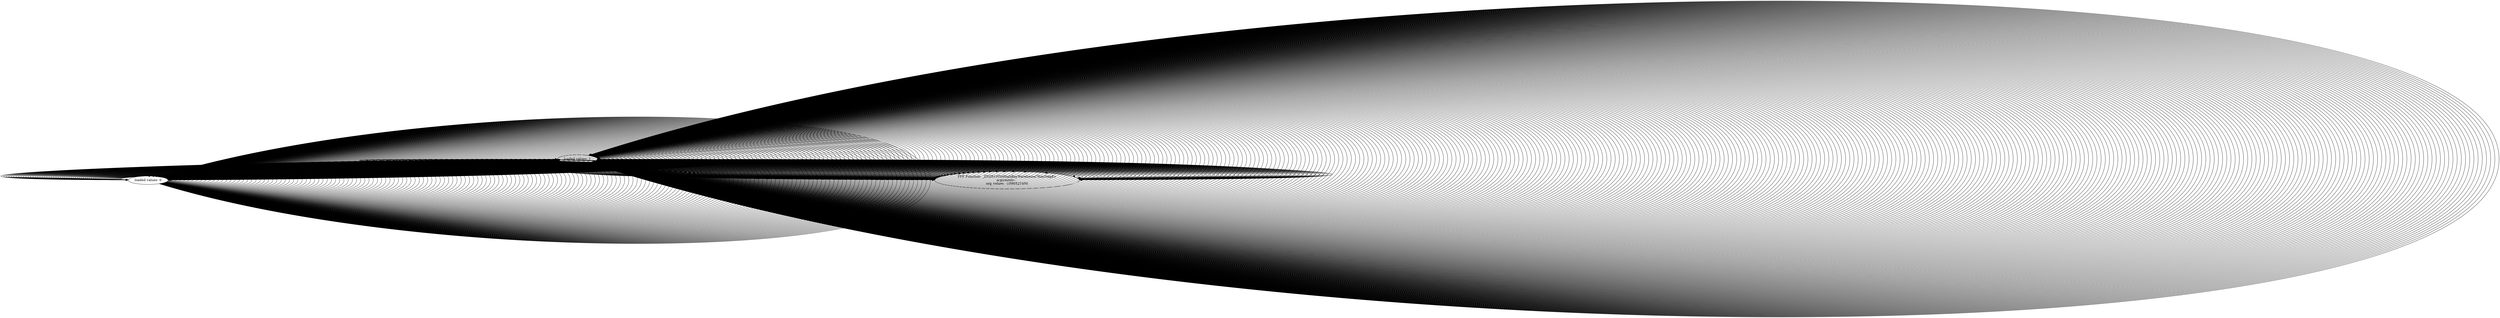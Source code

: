 digraph {
	"loaded values- 1"
	"loaded values- 1"
	"loaded values- 1" -> "loaded values- 1" [dir=back]
	"loaded values- 1"
	"loaded values- 1" -> "loaded values- 1" [dir=back]
	"loaded values- 0"
	"loaded values- 0" -> "loaded values- 1" [dir=back]
	"loaded values- 0"
	"loaded values- 0" -> "loaded values- 0" [dir=back]
	"loaded values- 0"
	"loaded values- 0" -> "loaded values- 0" [dir=back]
	"loaded values- 1"
	"loaded values- 1" -> "loaded values- 0" [dir=back]
	"FFF Function- _ZN2ft19TxtHighBayWarehouse7fsmStepEv
arguments-  
arg_values- -1090522400
"
	"FFF Function- _ZN2ft19TxtHighBayWarehouse7fsmStepEv
arguments-  
arg_values- -1090522400
" -> "loaded values- 1" [dir=back]
	"loaded values- 1"
	"loaded values- 1" -> "FFF Function- _ZN2ft19TxtHighBayWarehouse7fsmStepEv
arguments-  
arg_values- -1090522400
" [dir=back]
	"loaded values- 1"
	"loaded values- 1" -> "loaded values- 1" [dir=back]
	"loaded values- 1"
	"loaded values- 1" -> "loaded values- 1" [dir=back]
	"loaded values- 1"
	"loaded values- 1" -> "loaded values- 1" [dir=back]
	"loaded values- 1"
	"loaded values- 1" -> "loaded values- 1" [dir=back]
	"loaded values- 1"
	"loaded values- 1" -> "loaded values- 1" [dir=back]
	"loaded values- 0"
	"loaded values- 0" -> "loaded values- 1" [dir=back]
	"loaded values- 0"
	"loaded values- 0" -> "loaded values- 0" [dir=back]
	"loaded values- 0"
	"loaded values- 0" -> "loaded values- 0" [dir=back]
	"loaded values- 1"
	"loaded values- 1" -> "loaded values- 0" [dir=back]
	"FFF Function- _ZN2ft19TxtHighBayWarehouse7fsmStepEv
arguments-  
arg_values- -1090522400
"
	"FFF Function- _ZN2ft19TxtHighBayWarehouse7fsmStepEv
arguments-  
arg_values- -1090522400
" -> "loaded values- 1" [dir=back]
	"loaded values- 1"
	"loaded values- 1" -> "FFF Function- _ZN2ft19TxtHighBayWarehouse7fsmStepEv
arguments-  
arg_values- -1090522400
" [dir=back]
	"loaded values- 1"
	"loaded values- 1" -> "loaded values- 1" [dir=back]
	"loaded values- 1"
	"loaded values- 1" -> "loaded values- 1" [dir=back]
	"loaded values- 1"
	"loaded values- 1" -> "loaded values- 1" [dir=back]
	"loaded values- 1"
	"loaded values- 1" -> "loaded values- 1" [dir=back]
	"loaded values- 1"
	"loaded values- 1" -> "loaded values- 1" [dir=back]
	"loaded values- 0"
	"loaded values- 0" -> "loaded values- 1" [dir=back]
	"loaded values- 0"
	"loaded values- 0" -> "loaded values- 0" [dir=back]
	"loaded values- 0"
	"loaded values- 0" -> "loaded values- 0" [dir=back]
	"loaded values- 1"
	"loaded values- 1" -> "loaded values- 0" [dir=back]
	"FFF Function- _ZN2ft19TxtHighBayWarehouse7fsmStepEv
arguments-  
arg_values- -1090522400
"
	"FFF Function- _ZN2ft19TxtHighBayWarehouse7fsmStepEv
arguments-  
arg_values- -1090522400
" -> "loaded values- 1" [dir=back]
	"loaded values- 1"
	"loaded values- 1" -> "FFF Function- _ZN2ft19TxtHighBayWarehouse7fsmStepEv
arguments-  
arg_values- -1090522400
" [dir=back]
	"loaded values- 1"
	"loaded values- 1" -> "loaded values- 1" [dir=back]
	"loaded values- 1"
	"loaded values- 1" -> "loaded values- 1" [dir=back]
	"loaded values- 1"
	"loaded values- 1" -> "loaded values- 1" [dir=back]
	"loaded values- 1"
	"loaded values- 1" -> "loaded values- 1" [dir=back]
	"loaded values- 1"
	"loaded values- 1" -> "loaded values- 1" [dir=back]
	"loaded values- 0"
	"loaded values- 0" -> "loaded values- 1" [dir=back]
	"loaded values- 0"
	"loaded values- 0" -> "loaded values- 0" [dir=back]
	"loaded values- 0"
	"loaded values- 0" -> "loaded values- 0" [dir=back]
	"loaded values- 1"
	"loaded values- 1" -> "loaded values- 0" [dir=back]
	"FFF Function- _ZN2ft19TxtHighBayWarehouse7fsmStepEv
arguments-  
arg_values- -1090522400
"
	"FFF Function- _ZN2ft19TxtHighBayWarehouse7fsmStepEv
arguments-  
arg_values- -1090522400
" -> "loaded values- 1" [dir=back]
	"loaded values- 1"
	"loaded values- 1" -> "FFF Function- _ZN2ft19TxtHighBayWarehouse7fsmStepEv
arguments-  
arg_values- -1090522400
" [dir=back]
	"loaded values- 1"
	"loaded values- 1" -> "loaded values- 1" [dir=back]
	"loaded values- 1"
	"loaded values- 1" -> "loaded values- 1" [dir=back]
	"loaded values- 1"
	"loaded values- 1" -> "loaded values- 1" [dir=back]
	"loaded values- 1"
	"loaded values- 1" -> "loaded values- 1" [dir=back]
	"loaded values- 1"
	"loaded values- 1" -> "loaded values- 1" [dir=back]
	"loaded values- 0"
	"loaded values- 0" -> "loaded values- 1" [dir=back]
	"loaded values- 0"
	"loaded values- 0" -> "loaded values- 0" [dir=back]
	"loaded values- 0"
	"loaded values- 0" -> "loaded values- 0" [dir=back]
	"loaded values- 1"
	"loaded values- 1" -> "loaded values- 0" [dir=back]
	"FFF Function- _ZN2ft19TxtHighBayWarehouse7fsmStepEv
arguments-  
arg_values- -1090522400
"
	"FFF Function- _ZN2ft19TxtHighBayWarehouse7fsmStepEv
arguments-  
arg_values- -1090522400
" -> "loaded values- 1" [dir=back]
	"loaded values- 1"
	"loaded values- 1" -> "FFF Function- _ZN2ft19TxtHighBayWarehouse7fsmStepEv
arguments-  
arg_values- -1090522400
" [dir=back]
	"loaded values- 1"
	"loaded values- 1" -> "loaded values- 1" [dir=back]
	"loaded values- 1"
	"loaded values- 1" -> "loaded values- 1" [dir=back]
	"loaded values- 1"
	"loaded values- 1" -> "loaded values- 1" [dir=back]
	"loaded values- 1"
	"loaded values- 1" -> "loaded values- 1" [dir=back]
	"loaded values- 1"
	"loaded values- 1" -> "loaded values- 1" [dir=back]
	"loaded values- 0"
	"loaded values- 0" -> "loaded values- 1" [dir=back]
	"loaded values- 0"
	"loaded values- 0" -> "loaded values- 0" [dir=back]
	"loaded values- 0"
	"loaded values- 0" -> "loaded values- 0" [dir=back]
	"loaded values- 1"
	"loaded values- 1" -> "loaded values- 0" [dir=back]
	"FFF Function- _ZN2ft19TxtHighBayWarehouse7fsmStepEv
arguments-  
arg_values- -1090522400
"
	"FFF Function- _ZN2ft19TxtHighBayWarehouse7fsmStepEv
arguments-  
arg_values- -1090522400
" -> "loaded values- 1" [dir=back]
	"loaded values- 1"
	"loaded values- 1" -> "FFF Function- _ZN2ft19TxtHighBayWarehouse7fsmStepEv
arguments-  
arg_values- -1090522400
" [dir=back]
	"loaded values- 1"
	"loaded values- 1" -> "loaded values- 1" [dir=back]
	"loaded values- 1"
	"loaded values- 1" -> "loaded values- 1" [dir=back]
	"loaded values- 1"
	"loaded values- 1" -> "loaded values- 1" [dir=back]
	"loaded values- 1"
	"loaded values- 1" -> "loaded values- 1" [dir=back]
	"loaded values- 1"
	"loaded values- 1" -> "loaded values- 1" [dir=back]
	"loaded values- 0"
	"loaded values- 0" -> "loaded values- 1" [dir=back]
	"loaded values- 0"
	"loaded values- 0" -> "loaded values- 0" [dir=back]
	"loaded values- 0"
	"loaded values- 0" -> "loaded values- 0" [dir=back]
	"loaded values- 1"
	"loaded values- 1" -> "loaded values- 0" [dir=back]
	"FFF Function- _ZN2ft19TxtHighBayWarehouse7fsmStepEv
arguments-  
arg_values- -1090522400
"
	"FFF Function- _ZN2ft19TxtHighBayWarehouse7fsmStepEv
arguments-  
arg_values- -1090522400
" -> "loaded values- 1" [dir=back]
	"loaded values- 1"
	"loaded values- 1" -> "FFF Function- _ZN2ft19TxtHighBayWarehouse7fsmStepEv
arguments-  
arg_values- -1090522400
" [dir=back]
	"loaded values- 1"
	"loaded values- 1" -> "loaded values- 1" [dir=back]
	"loaded values- 1"
	"loaded values- 1" -> "loaded values- 1" [dir=back]
	"loaded values- 1"
	"loaded values- 1" -> "loaded values- 1" [dir=back]
	"loaded values- 1"
	"loaded values- 1" -> "loaded values- 1" [dir=back]
	"loaded values- 1"
	"loaded values- 1" -> "loaded values- 1" [dir=back]
	"loaded values- 0"
	"loaded values- 0" -> "loaded values- 1" [dir=back]
	"loaded values- 0"
	"loaded values- 0" -> "loaded values- 0" [dir=back]
	"loaded values- 0"
	"loaded values- 0" -> "loaded values- 0" [dir=back]
	"loaded values- 1"
	"loaded values- 1" -> "loaded values- 0" [dir=back]
	"FFF Function- _ZN2ft19TxtHighBayWarehouse7fsmStepEv
arguments-  
arg_values- -1090522400
"
	"FFF Function- _ZN2ft19TxtHighBayWarehouse7fsmStepEv
arguments-  
arg_values- -1090522400
" -> "loaded values- 1" [dir=back]
	"loaded values- 1"
	"loaded values- 1" -> "FFF Function- _ZN2ft19TxtHighBayWarehouse7fsmStepEv
arguments-  
arg_values- -1090522400
" [dir=back]
	"loaded values- 1"
	"loaded values- 1" -> "loaded values- 1" [dir=back]
	"loaded values- 1"
	"loaded values- 1" -> "loaded values- 1" [dir=back]
	"loaded values- 1"
	"loaded values- 1" -> "loaded values- 1" [dir=back]
	"loaded values- 1"
	"loaded values- 1" -> "loaded values- 1" [dir=back]
	"loaded values- 1"
	"loaded values- 1" -> "loaded values- 1" [dir=back]
	"loaded values- 0"
	"loaded values- 0" -> "loaded values- 1" [dir=back]
	"loaded values- 0"
	"loaded values- 0" -> "loaded values- 0" [dir=back]
	"loaded values- 0"
	"loaded values- 0" -> "loaded values- 0" [dir=back]
	"loaded values- 1"
	"loaded values- 1" -> "loaded values- 0" [dir=back]
	"FFF Function- _ZN2ft19TxtHighBayWarehouse7fsmStepEv
arguments-  
arg_values- -1090522400
"
	"FFF Function- _ZN2ft19TxtHighBayWarehouse7fsmStepEv
arguments-  
arg_values- -1090522400
" -> "loaded values- 1" [dir=back]
	"loaded values- 1"
	"loaded values- 1" -> "FFF Function- _ZN2ft19TxtHighBayWarehouse7fsmStepEv
arguments-  
arg_values- -1090522400
" [dir=back]
	"loaded values- 1"
	"loaded values- 1" -> "loaded values- 1" [dir=back]
	"loaded values- 1"
	"loaded values- 1" -> "loaded values- 1" [dir=back]
	"loaded values- 1"
	"loaded values- 1" -> "loaded values- 1" [dir=back]
	"loaded values- 1"
	"loaded values- 1" -> "loaded values- 1" [dir=back]
	"loaded values- 1"
	"loaded values- 1" -> "loaded values- 1" [dir=back]
	"loaded values- 0"
	"loaded values- 0" -> "loaded values- 1" [dir=back]
	"loaded values- 0"
	"loaded values- 0" -> "loaded values- 0" [dir=back]
	"loaded values- 0"
	"loaded values- 0" -> "loaded values- 0" [dir=back]
	"loaded values- 1"
	"loaded values- 1" -> "loaded values- 0" [dir=back]
	"FFF Function- _ZN2ft19TxtHighBayWarehouse7fsmStepEv
arguments-  
arg_values- -1090522400
"
	"FFF Function- _ZN2ft19TxtHighBayWarehouse7fsmStepEv
arguments-  
arg_values- -1090522400
" -> "loaded values- 1" [dir=back]
	"loaded values- 1"
	"loaded values- 1" -> "FFF Function- _ZN2ft19TxtHighBayWarehouse7fsmStepEv
arguments-  
arg_values- -1090522400
" [dir=back]
	"loaded values- 1"
	"loaded values- 1" -> "loaded values- 1" [dir=back]
	"loaded values- 1"
	"loaded values- 1" -> "loaded values- 1" [dir=back]
	"loaded values- 1"
	"loaded values- 1" -> "loaded values- 1" [dir=back]
	"loaded values- 1"
	"loaded values- 1" -> "loaded values- 1" [dir=back]
	"loaded values- 1"
	"loaded values- 1" -> "loaded values- 1" [dir=back]
	"loaded values- 0"
	"loaded values- 0" -> "loaded values- 1" [dir=back]
	"loaded values- 0"
	"loaded values- 0" -> "loaded values- 0" [dir=back]
	"loaded values- 0"
	"loaded values- 0" -> "loaded values- 0" [dir=back]
	"loaded values- 1"
	"loaded values- 1" -> "loaded values- 0" [dir=back]
	"FFF Function- _ZN2ft19TxtHighBayWarehouse7fsmStepEv
arguments-  
arg_values- -1090522400
"
	"FFF Function- _ZN2ft19TxtHighBayWarehouse7fsmStepEv
arguments-  
arg_values- -1090522400
" -> "loaded values- 1" [dir=back]
	"loaded values- 1"
	"loaded values- 1" -> "FFF Function- _ZN2ft19TxtHighBayWarehouse7fsmStepEv
arguments-  
arg_values- -1090522400
" [dir=back]
	"loaded values- 1"
	"loaded values- 1" -> "loaded values- 1" [dir=back]
	"loaded values- 1"
	"loaded values- 1" -> "loaded values- 1" [dir=back]
	"loaded values- 1"
	"loaded values- 1" -> "loaded values- 1" [dir=back]
	"loaded values- 1"
	"loaded values- 1" -> "loaded values- 1" [dir=back]
	"loaded values- 1"
	"loaded values- 1" -> "loaded values- 1" [dir=back]
	"loaded values- 0"
	"loaded values- 0" -> "loaded values- 1" [dir=back]
	"loaded values- 0"
	"loaded values- 0" -> "loaded values- 0" [dir=back]
	"loaded values- 0"
	"loaded values- 0" -> "loaded values- 0" [dir=back]
	"loaded values- 1"
	"loaded values- 1" -> "loaded values- 0" [dir=back]
	"FFF Function- _ZN2ft19TxtHighBayWarehouse7fsmStepEv
arguments-  
arg_values- -1090522400
"
	"FFF Function- _ZN2ft19TxtHighBayWarehouse7fsmStepEv
arguments-  
arg_values- -1090522400
" -> "loaded values- 1" [dir=back]
	"loaded values- 1"
	"loaded values- 1" -> "FFF Function- _ZN2ft19TxtHighBayWarehouse7fsmStepEv
arguments-  
arg_values- -1090522400
" [dir=back]
	"loaded values- 1"
	"loaded values- 1" -> "loaded values- 1" [dir=back]
	"loaded values- 1"
	"loaded values- 1" -> "loaded values- 1" [dir=back]
	"loaded values- 1"
	"loaded values- 1" -> "loaded values- 1" [dir=back]
	"loaded values- 1"
	"loaded values- 1" -> "loaded values- 1" [dir=back]
	"loaded values- 1"
	"loaded values- 1" -> "loaded values- 1" [dir=back]
	"loaded values- 0"
	"loaded values- 0" -> "loaded values- 1" [dir=back]
	"loaded values- 0"
	"loaded values- 0" -> "loaded values- 0" [dir=back]
	"loaded values- 0"
	"loaded values- 0" -> "loaded values- 0" [dir=back]
	"loaded values- 1"
	"loaded values- 1" -> "loaded values- 0" [dir=back]
	"FFF Function- _ZN2ft19TxtHighBayWarehouse7fsmStepEv
arguments-  
arg_values- -1090522400
"
	"FFF Function- _ZN2ft19TxtHighBayWarehouse7fsmStepEv
arguments-  
arg_values- -1090522400
" -> "loaded values- 1" [dir=back]
	"loaded values- 1"
	"loaded values- 1" -> "FFF Function- _ZN2ft19TxtHighBayWarehouse7fsmStepEv
arguments-  
arg_values- -1090522400
" [dir=back]
	"loaded values- 1"
	"loaded values- 1" -> "loaded values- 1" [dir=back]
	"loaded values- 1"
	"loaded values- 1" -> "loaded values- 1" [dir=back]
	"loaded values- 1"
	"loaded values- 1" -> "loaded values- 1" [dir=back]
	"loaded values- 1"
	"loaded values- 1" -> "loaded values- 1" [dir=back]
	"loaded values- 1"
	"loaded values- 1" -> "loaded values- 1" [dir=back]
	"loaded values- 0"
	"loaded values- 0" -> "loaded values- 1" [dir=back]
	"loaded values- 0"
	"loaded values- 0" -> "loaded values- 0" [dir=back]
	"loaded values- 0"
	"loaded values- 0" -> "loaded values- 0" [dir=back]
	"loaded values- 1"
	"loaded values- 1" -> "loaded values- 0" [dir=back]
	"FFF Function- _ZN2ft19TxtHighBayWarehouse7fsmStepEv
arguments-  
arg_values- -1090522400
"
	"FFF Function- _ZN2ft19TxtHighBayWarehouse7fsmStepEv
arguments-  
arg_values- -1090522400
" -> "loaded values- 1" [dir=back]
	"loaded values- 1"
	"loaded values- 1" -> "FFF Function- _ZN2ft19TxtHighBayWarehouse7fsmStepEv
arguments-  
arg_values- -1090522400
" [dir=back]
	"loaded values- 1"
	"loaded values- 1" -> "loaded values- 1" [dir=back]
	"loaded values- 1"
	"loaded values- 1" -> "loaded values- 1" [dir=back]
	"loaded values- 1"
	"loaded values- 1" -> "loaded values- 1" [dir=back]
	"loaded values- 1"
	"loaded values- 1" -> "loaded values- 1" [dir=back]
	"loaded values- 1"
	"loaded values- 1" -> "loaded values- 1" [dir=back]
	"loaded values- 0"
	"loaded values- 0" -> "loaded values- 1" [dir=back]
	"loaded values- 0"
	"loaded values- 0" -> "loaded values- 0" [dir=back]
	"loaded values- 0"
	"loaded values- 0" -> "loaded values- 0" [dir=back]
	"loaded values- 1"
	"loaded values- 1" -> "loaded values- 0" [dir=back]
	"FFF Function- _ZN2ft19TxtHighBayWarehouse7fsmStepEv
arguments-  
arg_values- -1090522400
"
	"FFF Function- _ZN2ft19TxtHighBayWarehouse7fsmStepEv
arguments-  
arg_values- -1090522400
" -> "loaded values- 1" [dir=back]
	"loaded values- 1"
	"loaded values- 1" -> "FFF Function- _ZN2ft19TxtHighBayWarehouse7fsmStepEv
arguments-  
arg_values- -1090522400
" [dir=back]
	"loaded values- 1"
	"loaded values- 1" -> "loaded values- 1" [dir=back]
	"loaded values- 1"
	"loaded values- 1" -> "loaded values- 1" [dir=back]
	"loaded values- 1"
	"loaded values- 1" -> "loaded values- 1" [dir=back]
	"loaded values- 1"
	"loaded values- 1" -> "loaded values- 1" [dir=back]
	"loaded values- 1"
	"loaded values- 1" -> "loaded values- 1" [dir=back]
	"loaded values- 0"
	"loaded values- 0" -> "loaded values- 1" [dir=back]
	"loaded values- 0"
	"loaded values- 0" -> "loaded values- 0" [dir=back]
	"loaded values- 0"
	"loaded values- 0" -> "loaded values- 0" [dir=back]
	"loaded values- 1"
	"loaded values- 1" -> "loaded values- 0" [dir=back]
	"FFF Function- _ZN2ft19TxtHighBayWarehouse7fsmStepEv
arguments-  
arg_values- -1090522400
"
	"FFF Function- _ZN2ft19TxtHighBayWarehouse7fsmStepEv
arguments-  
arg_values- -1090522400
" -> "loaded values- 1" [dir=back]
	"loaded values- 1"
	"loaded values- 1" -> "FFF Function- _ZN2ft19TxtHighBayWarehouse7fsmStepEv
arguments-  
arg_values- -1090522400
" [dir=back]
	"loaded values- 1"
	"loaded values- 1" -> "loaded values- 1" [dir=back]
	"loaded values- 1"
	"loaded values- 1" -> "loaded values- 1" [dir=back]
	"loaded values- 1"
	"loaded values- 1" -> "loaded values- 1" [dir=back]
	"loaded values- 1"
	"loaded values- 1" -> "loaded values- 1" [dir=back]
	"loaded values- 1"
	"loaded values- 1" -> "loaded values- 1" [dir=back]
	"loaded values- 0"
	"loaded values- 0" -> "loaded values- 1" [dir=back]
	"loaded values- 0"
	"loaded values- 0" -> "loaded values- 0" [dir=back]
	"loaded values- 0"
	"loaded values- 0" -> "loaded values- 0" [dir=back]
	"loaded values- 1"
	"loaded values- 1" -> "loaded values- 0" [dir=back]
	"FFF Function- _ZN2ft19TxtHighBayWarehouse7fsmStepEv
arguments-  
arg_values- -1090522400
"
	"FFF Function- _ZN2ft19TxtHighBayWarehouse7fsmStepEv
arguments-  
arg_values- -1090522400
" -> "loaded values- 1" [dir=back]
	"loaded values- 1"
	"loaded values- 1" -> "FFF Function- _ZN2ft19TxtHighBayWarehouse7fsmStepEv
arguments-  
arg_values- -1090522400
" [dir=back]
	"loaded values- 1"
	"loaded values- 1" -> "loaded values- 1" [dir=back]
	"loaded values- 1"
	"loaded values- 1" -> "loaded values- 1" [dir=back]
	"loaded values- 1"
	"loaded values- 1" -> "loaded values- 1" [dir=back]
	"loaded values- 1"
	"loaded values- 1" -> "loaded values- 1" [dir=back]
	"loaded values- 1"
	"loaded values- 1" -> "loaded values- 1" [dir=back]
	"loaded values- 0"
	"loaded values- 0" -> "loaded values- 1" [dir=back]
	"loaded values- 0"
	"loaded values- 0" -> "loaded values- 0" [dir=back]
	"loaded values- 0"
	"loaded values- 0" -> "loaded values- 0" [dir=back]
	"loaded values- 1"
	"loaded values- 1" -> "loaded values- 0" [dir=back]
	"FFF Function- _ZN2ft19TxtHighBayWarehouse7fsmStepEv
arguments-  
arg_values- -1090522400
"
	"FFF Function- _ZN2ft19TxtHighBayWarehouse7fsmStepEv
arguments-  
arg_values- -1090522400
" -> "loaded values- 1" [dir=back]
	"loaded values- 1"
	"loaded values- 1" -> "FFF Function- _ZN2ft19TxtHighBayWarehouse7fsmStepEv
arguments-  
arg_values- -1090522400
" [dir=back]
	"loaded values- 1"
	"loaded values- 1" -> "loaded values- 1" [dir=back]
	"loaded values- 1"
	"loaded values- 1" -> "loaded values- 1" [dir=back]
	"loaded values- 1"
	"loaded values- 1" -> "loaded values- 1" [dir=back]
	"loaded values- 1"
	"loaded values- 1" -> "loaded values- 1" [dir=back]
	"loaded values- 1"
	"loaded values- 1" -> "loaded values- 1" [dir=back]
	"loaded values- 0"
	"loaded values- 0" -> "loaded values- 1" [dir=back]
	"loaded values- 0"
	"loaded values- 0" -> "loaded values- 0" [dir=back]
	"loaded values- 0"
	"loaded values- 0" -> "loaded values- 0" [dir=back]
	"loaded values- 1"
	"loaded values- 1" -> "loaded values- 0" [dir=back]
	"FFF Function- _ZN2ft19TxtHighBayWarehouse7fsmStepEv
arguments-  
arg_values- -1090522400
"
	"FFF Function- _ZN2ft19TxtHighBayWarehouse7fsmStepEv
arguments-  
arg_values- -1090522400
" -> "loaded values- 1" [dir=back]
	"loaded values- 1"
	"loaded values- 1" -> "FFF Function- _ZN2ft19TxtHighBayWarehouse7fsmStepEv
arguments-  
arg_values- -1090522400
" [dir=back]
	"loaded values- 1"
	"loaded values- 1" -> "loaded values- 1" [dir=back]
	"loaded values- 1"
	"loaded values- 1" -> "loaded values- 1" [dir=back]
	"loaded values- 1"
	"loaded values- 1" -> "loaded values- 1" [dir=back]
	"loaded values- 1"
	"loaded values- 1" -> "loaded values- 1" [dir=back]
	"loaded values- 1"
	"loaded values- 1" -> "loaded values- 1" [dir=back]
	"loaded values- 0"
	"loaded values- 0" -> "loaded values- 1" [dir=back]
	"loaded values- 0"
	"loaded values- 0" -> "loaded values- 0" [dir=back]
	"loaded values- 0"
	"loaded values- 0" -> "loaded values- 0" [dir=back]
	"loaded values- 1"
	"loaded values- 1" -> "loaded values- 0" [dir=back]
	"FFF Function- _ZN2ft19TxtHighBayWarehouse7fsmStepEv
arguments-  
arg_values- -1090522400
"
	"FFF Function- _ZN2ft19TxtHighBayWarehouse7fsmStepEv
arguments-  
arg_values- -1090522400
" -> "loaded values- 1" [dir=back]
	"loaded values- 1"
	"loaded values- 1" -> "FFF Function- _ZN2ft19TxtHighBayWarehouse7fsmStepEv
arguments-  
arg_values- -1090522400
" [dir=back]
	"loaded values- 1"
	"loaded values- 1" -> "loaded values- 1" [dir=back]
	"loaded values- 1"
	"loaded values- 1" -> "loaded values- 1" [dir=back]
	"loaded values- 1"
	"loaded values- 1" -> "loaded values- 1" [dir=back]
	"loaded values- 1"
	"loaded values- 1" -> "loaded values- 1" [dir=back]
	"loaded values- 1"
	"loaded values- 1" -> "loaded values- 1" [dir=back]
	"loaded values- 0"
	"loaded values- 0" -> "loaded values- 1" [dir=back]
	"loaded values- 0"
	"loaded values- 0" -> "loaded values- 0" [dir=back]
	"loaded values- 0"
	"loaded values- 0" -> "loaded values- 0" [dir=back]
	"loaded values- 1"
	"loaded values- 1" -> "loaded values- 0" [dir=back]
	"FFF Function- _ZN2ft19TxtHighBayWarehouse7fsmStepEv
arguments-  
arg_values- -1090522400
"
	"FFF Function- _ZN2ft19TxtHighBayWarehouse7fsmStepEv
arguments-  
arg_values- -1090522400
" -> "loaded values- 1" [dir=back]
	"loaded values- 1"
	"loaded values- 1" -> "FFF Function- _ZN2ft19TxtHighBayWarehouse7fsmStepEv
arguments-  
arg_values- -1090522400
" [dir=back]
	"loaded values- 1"
	"loaded values- 1" -> "loaded values- 1" [dir=back]
	"loaded values- 1"
	"loaded values- 1" -> "loaded values- 1" [dir=back]
	"loaded values- 1"
	"loaded values- 1" -> "loaded values- 1" [dir=back]
	"loaded values- 1"
	"loaded values- 1" -> "loaded values- 1" [dir=back]
	"loaded values- 1"
	"loaded values- 1" -> "loaded values- 1" [dir=back]
	"loaded values- 0"
	"loaded values- 0" -> "loaded values- 1" [dir=back]
	"loaded values- 0"
	"loaded values- 0" -> "loaded values- 0" [dir=back]
	"loaded values- 0"
	"loaded values- 0" -> "loaded values- 0" [dir=back]
	"loaded values- 1"
	"loaded values- 1" -> "loaded values- 0" [dir=back]
	"FFF Function- _ZN2ft19TxtHighBayWarehouse7fsmStepEv
arguments-  
arg_values- -1090522400
"
	"FFF Function- _ZN2ft19TxtHighBayWarehouse7fsmStepEv
arguments-  
arg_values- -1090522400
" -> "loaded values- 1" [dir=back]
	"loaded values- 1"
	"loaded values- 1" -> "FFF Function- _ZN2ft19TxtHighBayWarehouse7fsmStepEv
arguments-  
arg_values- -1090522400
" [dir=back]
	"loaded values- 1"
	"loaded values- 1" -> "loaded values- 1" [dir=back]
	"loaded values- 1"
	"loaded values- 1" -> "loaded values- 1" [dir=back]
	"loaded values- 1"
	"loaded values- 1" -> "loaded values- 1" [dir=back]
	"loaded values- 1"
	"loaded values- 1" -> "loaded values- 1" [dir=back]
	"loaded values- 1"
	"loaded values- 1" -> "loaded values- 1" [dir=back]
	"loaded values- 0"
	"loaded values- 0" -> "loaded values- 1" [dir=back]
	"loaded values- 0"
	"loaded values- 0" -> "loaded values- 0" [dir=back]
	"loaded values- 0"
	"loaded values- 0" -> "loaded values- 0" [dir=back]
	"loaded values- 1"
	"loaded values- 1" -> "loaded values- 0" [dir=back]
	"FFF Function- _ZN2ft19TxtHighBayWarehouse7fsmStepEv
arguments-  
arg_values- -1090522400
"
	"FFF Function- _ZN2ft19TxtHighBayWarehouse7fsmStepEv
arguments-  
arg_values- -1090522400
" -> "loaded values- 1" [dir=back]
	"loaded values- 1"
	"loaded values- 1" -> "FFF Function- _ZN2ft19TxtHighBayWarehouse7fsmStepEv
arguments-  
arg_values- -1090522400
" [dir=back]
	"loaded values- 1"
	"loaded values- 1" -> "loaded values- 1" [dir=back]
	"loaded values- 1"
	"loaded values- 1" -> "loaded values- 1" [dir=back]
	"loaded values- 1"
	"loaded values- 1" -> "loaded values- 1" [dir=back]
	"loaded values- 1"
	"loaded values- 1" -> "loaded values- 1" [dir=back]
	"loaded values- 1"
	"loaded values- 1" -> "loaded values- 1" [dir=back]
	"loaded values- 0"
	"loaded values- 0" -> "loaded values- 1" [dir=back]
	"loaded values- 0"
	"loaded values- 0" -> "loaded values- 0" [dir=back]
	"loaded values- 0"
	"loaded values- 0" -> "loaded values- 0" [dir=back]
	"loaded values- 1"
	"loaded values- 1" -> "loaded values- 0" [dir=back]
	"FFF Function- _ZN2ft19TxtHighBayWarehouse7fsmStepEv
arguments-  
arg_values- -1090522400
"
	"FFF Function- _ZN2ft19TxtHighBayWarehouse7fsmStepEv
arguments-  
arg_values- -1090522400
" -> "loaded values- 1" [dir=back]
	"loaded values- 1"
	"loaded values- 1" -> "FFF Function- _ZN2ft19TxtHighBayWarehouse7fsmStepEv
arguments-  
arg_values- -1090522400
" [dir=back]
	"loaded values- 1"
	"loaded values- 1" -> "loaded values- 1" [dir=back]
	"loaded values- 1"
	"loaded values- 1" -> "loaded values- 1" [dir=back]
	"loaded values- 1"
	"loaded values- 1" -> "loaded values- 1" [dir=back]
	"loaded values- 1"
	"loaded values- 1" -> "loaded values- 1" [dir=back]
	"loaded values- 1"
	"loaded values- 1" -> "loaded values- 1" [dir=back]
	"loaded values- 0"
	"loaded values- 0" -> "loaded values- 1" [dir=back]
	"loaded values- 0"
	"loaded values- 0" -> "loaded values- 0" [dir=back]
	"loaded values- 0"
	"loaded values- 0" -> "loaded values- 0" [dir=back]
	"loaded values- 1"
	"loaded values- 1" -> "loaded values- 0" [dir=back]
	"FFF Function- _ZN2ft19TxtHighBayWarehouse7fsmStepEv
arguments-  
arg_values- -1090522400
"
	"FFF Function- _ZN2ft19TxtHighBayWarehouse7fsmStepEv
arguments-  
arg_values- -1090522400
" -> "loaded values- 1" [dir=back]
	"loaded values- 1"
	"loaded values- 1" -> "FFF Function- _ZN2ft19TxtHighBayWarehouse7fsmStepEv
arguments-  
arg_values- -1090522400
" [dir=back]
	"loaded values- 1"
	"loaded values- 1" -> "loaded values- 1" [dir=back]
	"loaded values- 1"
	"loaded values- 1" -> "loaded values- 1" [dir=back]
	"loaded values- 1"
	"loaded values- 1" -> "loaded values- 1" [dir=back]
	"loaded values- 1"
	"loaded values- 1" -> "loaded values- 1" [dir=back]
	"loaded values- 1"
	"loaded values- 1" -> "loaded values- 1" [dir=back]
	"loaded values- 0"
	"loaded values- 0" -> "loaded values- 1" [dir=back]
	"loaded values- 0"
	"loaded values- 0" -> "loaded values- 0" [dir=back]
	"loaded values- 0"
	"loaded values- 0" -> "loaded values- 0" [dir=back]
	"loaded values- 1"
	"loaded values- 1" -> "loaded values- 0" [dir=back]
	"FFF Function- _ZN2ft19TxtHighBayWarehouse7fsmStepEv
arguments-  
arg_values- -1090522400
"
	"FFF Function- _ZN2ft19TxtHighBayWarehouse7fsmStepEv
arguments-  
arg_values- -1090522400
" -> "loaded values- 1" [dir=back]
	"loaded values- 1"
	"loaded values- 1" -> "FFF Function- _ZN2ft19TxtHighBayWarehouse7fsmStepEv
arguments-  
arg_values- -1090522400
" [dir=back]
	"loaded values- 1"
	"loaded values- 1" -> "loaded values- 1" [dir=back]
	"loaded values- 1"
	"loaded values- 1" -> "loaded values- 1" [dir=back]
	"loaded values- 1"
	"loaded values- 1" -> "loaded values- 1" [dir=back]
	"loaded values- 1"
	"loaded values- 1" -> "loaded values- 1" [dir=back]
	"loaded values- 1"
	"loaded values- 1" -> "loaded values- 1" [dir=back]
	"loaded values- 0"
	"loaded values- 0" -> "loaded values- 1" [dir=back]
	"loaded values- 0"
	"loaded values- 0" -> "loaded values- 0" [dir=back]
	"loaded values- 0"
	"loaded values- 0" -> "loaded values- 0" [dir=back]
	"loaded values- 1"
	"loaded values- 1" -> "loaded values- 0" [dir=back]
	"FFF Function- _ZN2ft19TxtHighBayWarehouse7fsmStepEv
arguments-  
arg_values- -1090522400
"
	"FFF Function- _ZN2ft19TxtHighBayWarehouse7fsmStepEv
arguments-  
arg_values- -1090522400
" -> "loaded values- 1" [dir=back]
	"loaded values- 1"
	"loaded values- 1" -> "FFF Function- _ZN2ft19TxtHighBayWarehouse7fsmStepEv
arguments-  
arg_values- -1090522400
" [dir=back]
	"loaded values- 1"
	"loaded values- 1" -> "loaded values- 1" [dir=back]
	"loaded values- 1"
	"loaded values- 1" -> "loaded values- 1" [dir=back]
	"loaded values- 1"
	"loaded values- 1" -> "loaded values- 1" [dir=back]
	"loaded values- 1"
	"loaded values- 1" -> "loaded values- 1" [dir=back]
	"loaded values- 1"
	"loaded values- 1" -> "loaded values- 1" [dir=back]
	"loaded values- 0"
	"loaded values- 0" -> "loaded values- 1" [dir=back]
	"loaded values- 0"
	"loaded values- 0" -> "loaded values- 0" [dir=back]
	"loaded values- 0"
	"loaded values- 0" -> "loaded values- 0" [dir=back]
	"loaded values- 1"
	"loaded values- 1" -> "loaded values- 0" [dir=back]
	"FFF Function- _ZN2ft19TxtHighBayWarehouse7fsmStepEv
arguments-  
arg_values- -1090522400
"
	"FFF Function- _ZN2ft19TxtHighBayWarehouse7fsmStepEv
arguments-  
arg_values- -1090522400
" -> "loaded values- 1" [dir=back]
	"loaded values- 1"
	"loaded values- 1" -> "FFF Function- _ZN2ft19TxtHighBayWarehouse7fsmStepEv
arguments-  
arg_values- -1090522400
" [dir=back]
	"loaded values- 1"
	"loaded values- 1" -> "loaded values- 1" [dir=back]
	"loaded values- 1"
	"loaded values- 1" -> "loaded values- 1" [dir=back]
	"loaded values- 1"
	"loaded values- 1" -> "loaded values- 1" [dir=back]
	"loaded values- 1"
	"loaded values- 1" -> "loaded values- 1" [dir=back]
	"loaded values- 1"
	"loaded values- 1" -> "loaded values- 1" [dir=back]
	"loaded values- 0"
	"loaded values- 0" -> "loaded values- 1" [dir=back]
	"loaded values- 0"
	"loaded values- 0" -> "loaded values- 0" [dir=back]
	"loaded values- 0"
	"loaded values- 0" -> "loaded values- 0" [dir=back]
	"loaded values- 1"
	"loaded values- 1" -> "loaded values- 0" [dir=back]
	"FFF Function- _ZN2ft19TxtHighBayWarehouse7fsmStepEv
arguments-  
arg_values- -1090522400
"
	"FFF Function- _ZN2ft19TxtHighBayWarehouse7fsmStepEv
arguments-  
arg_values- -1090522400
" -> "loaded values- 1" [dir=back]
	"loaded values- 1"
	"loaded values- 1" -> "FFF Function- _ZN2ft19TxtHighBayWarehouse7fsmStepEv
arguments-  
arg_values- -1090522400
" [dir=back]
	"loaded values- 1"
	"loaded values- 1" -> "loaded values- 1" [dir=back]
	"loaded values- 1"
	"loaded values- 1" -> "loaded values- 1" [dir=back]
	"loaded values- 1"
	"loaded values- 1" -> "loaded values- 1" [dir=back]
	"loaded values- 1"
	"loaded values- 1" -> "loaded values- 1" [dir=back]
	"loaded values- 1"
	"loaded values- 1" -> "loaded values- 1" [dir=back]
	"loaded values- 0"
	"loaded values- 0" -> "loaded values- 1" [dir=back]
	"loaded values- 0"
	"loaded values- 0" -> "loaded values- 0" [dir=back]
	"loaded values- 0"
	"loaded values- 0" -> "loaded values- 0" [dir=back]
	"loaded values- 1"
	"loaded values- 1" -> "loaded values- 0" [dir=back]
	"FFF Function- _ZN2ft19TxtHighBayWarehouse7fsmStepEv
arguments-  
arg_values- -1090522400
"
	"FFF Function- _ZN2ft19TxtHighBayWarehouse7fsmStepEv
arguments-  
arg_values- -1090522400
" -> "loaded values- 1" [dir=back]
	"loaded values- 1"
	"loaded values- 1" -> "FFF Function- _ZN2ft19TxtHighBayWarehouse7fsmStepEv
arguments-  
arg_values- -1090522400
" [dir=back]
	"loaded values- 1"
	"loaded values- 1" -> "loaded values- 1" [dir=back]
	"loaded values- 1"
	"loaded values- 1" -> "loaded values- 1" [dir=back]
	"loaded values- 1"
	"loaded values- 1" -> "loaded values- 1" [dir=back]
	"loaded values- 1"
	"loaded values- 1" -> "loaded values- 1" [dir=back]
	"loaded values- 1"
	"loaded values- 1" -> "loaded values- 1" [dir=back]
	"loaded values- 0"
	"loaded values- 0" -> "loaded values- 1" [dir=back]
	"loaded values- 0"
	"loaded values- 0" -> "loaded values- 0" [dir=back]
	"loaded values- 0"
	"loaded values- 0" -> "loaded values- 0" [dir=back]
	"loaded values- 1"
	"loaded values- 1" -> "loaded values- 0" [dir=back]
	"FFF Function- _ZN2ft19TxtHighBayWarehouse7fsmStepEv
arguments-  
arg_values- -1090522400
"
	"FFF Function- _ZN2ft19TxtHighBayWarehouse7fsmStepEv
arguments-  
arg_values- -1090522400
" -> "loaded values- 1" [dir=back]
	"loaded values- 1"
	"loaded values- 1" -> "FFF Function- _ZN2ft19TxtHighBayWarehouse7fsmStepEv
arguments-  
arg_values- -1090522400
" [dir=back]
	"loaded values- 1"
	"loaded values- 1" -> "loaded values- 1" [dir=back]
	"loaded values- 1"
	"loaded values- 1" -> "loaded values- 1" [dir=back]
	"loaded values- 1"
	"loaded values- 1" -> "loaded values- 1" [dir=back]
	"loaded values- 1"
	"loaded values- 1" -> "loaded values- 1" [dir=back]
	"loaded values- 1"
	"loaded values- 1" -> "loaded values- 1" [dir=back]
	"loaded values- 0"
	"loaded values- 0" -> "loaded values- 1" [dir=back]
	"loaded values- 0"
	"loaded values- 0" -> "loaded values- 0" [dir=back]
	"loaded values- 0"
	"loaded values- 0" -> "loaded values- 0" [dir=back]
	"loaded values- 1"
	"loaded values- 1" -> "loaded values- 0" [dir=back]
	"FFF Function- _ZN2ft19TxtHighBayWarehouse7fsmStepEv
arguments-  
arg_values- -1090522400
"
	"FFF Function- _ZN2ft19TxtHighBayWarehouse7fsmStepEv
arguments-  
arg_values- -1090522400
" -> "loaded values- 1" [dir=back]
	"loaded values- 1"
	"loaded values- 1" -> "FFF Function- _ZN2ft19TxtHighBayWarehouse7fsmStepEv
arguments-  
arg_values- -1090522400
" [dir=back]
	"loaded values- 1"
	"loaded values- 1" -> "loaded values- 1" [dir=back]
	"loaded values- 1"
	"loaded values- 1" -> "loaded values- 1" [dir=back]
	"loaded values- 1"
	"loaded values- 1" -> "loaded values- 1" [dir=back]
	"loaded values- 1"
	"loaded values- 1" -> "loaded values- 1" [dir=back]
	"loaded values- 1"
	"loaded values- 1" -> "loaded values- 1" [dir=back]
	"loaded values- 0"
	"loaded values- 0" -> "loaded values- 1" [dir=back]
	"loaded values- 0"
	"loaded values- 0" -> "loaded values- 0" [dir=back]
	"loaded values- 0"
	"loaded values- 0" -> "loaded values- 0" [dir=back]
	"loaded values- 1"
	"loaded values- 1" -> "loaded values- 0" [dir=back]
	"FFF Function- _ZN2ft19TxtHighBayWarehouse7fsmStepEv
arguments-  
arg_values- -1090522400
"
	"FFF Function- _ZN2ft19TxtHighBayWarehouse7fsmStepEv
arguments-  
arg_values- -1090522400
" -> "loaded values- 1" [dir=back]
	"loaded values- 1"
	"loaded values- 1" -> "FFF Function- _ZN2ft19TxtHighBayWarehouse7fsmStepEv
arguments-  
arg_values- -1090522400
" [dir=back]
	"loaded values- 1"
	"loaded values- 1" -> "loaded values- 1" [dir=back]
	"loaded values- 1"
	"loaded values- 1" -> "loaded values- 1" [dir=back]
	"loaded values- 1"
	"loaded values- 1" -> "loaded values- 1" [dir=back]
	"loaded values- 1"
	"loaded values- 1" -> "loaded values- 1" [dir=back]
	"loaded values- 1"
	"loaded values- 1" -> "loaded values- 1" [dir=back]
	"loaded values- 0"
	"loaded values- 0" -> "loaded values- 1" [dir=back]
	"loaded values- 0"
	"loaded values- 0" -> "loaded values- 0" [dir=back]
	"loaded values- 0"
	"loaded values- 0" -> "loaded values- 0" [dir=back]
	"loaded values- 1"
	"loaded values- 1" -> "loaded values- 0" [dir=back]
	"FFF Function- _ZN2ft19TxtHighBayWarehouse7fsmStepEv
arguments-  
arg_values- -1090522400
"
	"FFF Function- _ZN2ft19TxtHighBayWarehouse7fsmStepEv
arguments-  
arg_values- -1090522400
" -> "loaded values- 1" [dir=back]
	"loaded values- 1"
	"loaded values- 1" -> "FFF Function- _ZN2ft19TxtHighBayWarehouse7fsmStepEv
arguments-  
arg_values- -1090522400
" [dir=back]
	"loaded values- 1"
	"loaded values- 1" -> "loaded values- 1" [dir=back]
	"loaded values- 1"
	"loaded values- 1" -> "loaded values- 1" [dir=back]
	"loaded values- 1"
	"loaded values- 1" -> "loaded values- 1" [dir=back]
	"loaded values- 1"
	"loaded values- 1" -> "loaded values- 1" [dir=back]
	"loaded values- 1"
	"loaded values- 1" -> "loaded values- 1" [dir=back]
	"loaded values- 0"
	"loaded values- 0" -> "loaded values- 1" [dir=back]
	"loaded values- 0"
	"loaded values- 0" -> "loaded values- 0" [dir=back]
	"loaded values- 0"
	"loaded values- 0" -> "loaded values- 0" [dir=back]
	"loaded values- 1"
	"loaded values- 1" -> "loaded values- 0" [dir=back]
	"FFF Function- _ZN2ft19TxtHighBayWarehouse7fsmStepEv
arguments-  
arg_values- -1090522400
"
	"FFF Function- _ZN2ft19TxtHighBayWarehouse7fsmStepEv
arguments-  
arg_values- -1090522400
" -> "loaded values- 1" [dir=back]
	"loaded values- 1"
	"loaded values- 1" -> "FFF Function- _ZN2ft19TxtHighBayWarehouse7fsmStepEv
arguments-  
arg_values- -1090522400
" [dir=back]
	"loaded values- 1"
	"loaded values- 1" -> "loaded values- 1" [dir=back]
	"loaded values- 1"
	"loaded values- 1" -> "loaded values- 1" [dir=back]
	"loaded values- 1"
	"loaded values- 1" -> "loaded values- 1" [dir=back]
	"loaded values- 1"
	"loaded values- 1" -> "loaded values- 1" [dir=back]
	"loaded values- 1"
	"loaded values- 1" -> "loaded values- 1" [dir=back]
	"loaded values- 0"
	"loaded values- 0" -> "loaded values- 1" [dir=back]
	"loaded values- 0"
	"loaded values- 0" -> "loaded values- 0" [dir=back]
	"loaded values- 0"
	"loaded values- 0" -> "loaded values- 0" [dir=back]
	"loaded values- 1"
	"loaded values- 1" -> "loaded values- 0" [dir=back]
	"FFF Function- _ZN2ft19TxtHighBayWarehouse7fsmStepEv
arguments-  
arg_values- -1090522400
"
	"FFF Function- _ZN2ft19TxtHighBayWarehouse7fsmStepEv
arguments-  
arg_values- -1090522400
" -> "loaded values- 1" [dir=back]
	"loaded values- 1"
	"loaded values- 1" -> "FFF Function- _ZN2ft19TxtHighBayWarehouse7fsmStepEv
arguments-  
arg_values- -1090522400
" [dir=back]
	"loaded values- 1"
	"loaded values- 1" -> "loaded values- 1" [dir=back]
	"loaded values- 1"
	"loaded values- 1" -> "loaded values- 1" [dir=back]
	"loaded values- 1"
	"loaded values- 1" -> "loaded values- 1" [dir=back]
	"loaded values- 1"
	"loaded values- 1" -> "loaded values- 1" [dir=back]
	"loaded values- 1"
	"loaded values- 1" -> "loaded values- 1" [dir=back]
	"loaded values- 0"
	"loaded values- 0" -> "loaded values- 1" [dir=back]
	"loaded values- 0"
	"loaded values- 0" -> "loaded values- 0" [dir=back]
	"loaded values- 0"
	"loaded values- 0" -> "loaded values- 0" [dir=back]
	"loaded values- 1"
	"loaded values- 1" -> "loaded values- 0" [dir=back]
	"FFF Function- _ZN2ft19TxtHighBayWarehouse7fsmStepEv
arguments-  
arg_values- -1090522400
"
	"FFF Function- _ZN2ft19TxtHighBayWarehouse7fsmStepEv
arguments-  
arg_values- -1090522400
" -> "loaded values- 1" [dir=back]
	"loaded values- 1"
	"loaded values- 1" -> "FFF Function- _ZN2ft19TxtHighBayWarehouse7fsmStepEv
arguments-  
arg_values- -1090522400
" [dir=back]
	"loaded values- 1"
	"loaded values- 1" -> "loaded values- 1" [dir=back]
	"loaded values- 1"
	"loaded values- 1" -> "loaded values- 1" [dir=back]
	"loaded values- 1"
	"loaded values- 1" -> "loaded values- 1" [dir=back]
	"loaded values- 1"
	"loaded values- 1" -> "loaded values- 1" [dir=back]
	"loaded values- 1"
	"loaded values- 1" -> "loaded values- 1" [dir=back]
	"loaded values- 0"
	"loaded values- 0" -> "loaded values- 1" [dir=back]
	"loaded values- 0"
	"loaded values- 0" -> "loaded values- 0" [dir=back]
	"loaded values- 0"
	"loaded values- 0" -> "loaded values- 0" [dir=back]
	"loaded values- 1"
	"loaded values- 1" -> "loaded values- 0" [dir=back]
	"FFF Function- _ZN2ft19TxtHighBayWarehouse7fsmStepEv
arguments-  
arg_values- -1090522400
"
	"FFF Function- _ZN2ft19TxtHighBayWarehouse7fsmStepEv
arguments-  
arg_values- -1090522400
" -> "loaded values- 1" [dir=back]
	"loaded values- 1"
	"loaded values- 1" -> "FFF Function- _ZN2ft19TxtHighBayWarehouse7fsmStepEv
arguments-  
arg_values- -1090522400
" [dir=back]
	"loaded values- 1"
	"loaded values- 1" -> "loaded values- 1" [dir=back]
	"loaded values- 1"
	"loaded values- 1" -> "loaded values- 1" [dir=back]
	"loaded values- 1"
	"loaded values- 1" -> "loaded values- 1" [dir=back]
	"loaded values- 1"
	"loaded values- 1" -> "loaded values- 1" [dir=back]
	"loaded values- 1"
	"loaded values- 1" -> "loaded values- 1" [dir=back]
	"loaded values- 0"
	"loaded values- 0" -> "loaded values- 1" [dir=back]
	"loaded values- 0"
	"loaded values- 0" -> "loaded values- 0" [dir=back]
	"loaded values- 0"
	"loaded values- 0" -> "loaded values- 0" [dir=back]
	"loaded values- 1"
	"loaded values- 1" -> "loaded values- 0" [dir=back]
	"FFF Function- _ZN2ft19TxtHighBayWarehouse7fsmStepEv
arguments-  
arg_values- -1090522400
"
	"FFF Function- _ZN2ft19TxtHighBayWarehouse7fsmStepEv
arguments-  
arg_values- -1090522400
" -> "loaded values- 1" [dir=back]
	"loaded values- 1"
	"loaded values- 1" -> "FFF Function- _ZN2ft19TxtHighBayWarehouse7fsmStepEv
arguments-  
arg_values- -1090522400
" [dir=back]
	"loaded values- 1"
	"loaded values- 1" -> "loaded values- 1" [dir=back]
	"loaded values- 1"
	"loaded values- 1" -> "loaded values- 1" [dir=back]
	"loaded values- 1"
	"loaded values- 1" -> "loaded values- 1" [dir=back]
	"loaded values- 1"
	"loaded values- 1" -> "loaded values- 1" [dir=back]
	"loaded values- 1"
	"loaded values- 1" -> "loaded values- 1" [dir=back]
	"loaded values- 0"
	"loaded values- 0" -> "loaded values- 1" [dir=back]
	"loaded values- 0"
	"loaded values- 0" -> "loaded values- 0" [dir=back]
	"loaded values- 0"
	"loaded values- 0" -> "loaded values- 0" [dir=back]
	"loaded values- 1"
	"loaded values- 1" -> "loaded values- 0" [dir=back]
	"FFF Function- _ZN2ft19TxtHighBayWarehouse7fsmStepEv
arguments-  
arg_values- -1090522400
"
	"FFF Function- _ZN2ft19TxtHighBayWarehouse7fsmStepEv
arguments-  
arg_values- -1090522400
" -> "loaded values- 1" [dir=back]
	"loaded values- 1"
	"loaded values- 1" -> "FFF Function- _ZN2ft19TxtHighBayWarehouse7fsmStepEv
arguments-  
arg_values- -1090522400
" [dir=back]
	"loaded values- 1"
	"loaded values- 1" -> "loaded values- 1" [dir=back]
	"loaded values- 1"
	"loaded values- 1" -> "loaded values- 1" [dir=back]
	"loaded values- 1"
	"loaded values- 1" -> "loaded values- 1" [dir=back]
	"loaded values- 1"
	"loaded values- 1" -> "loaded values- 1" [dir=back]
	"loaded values- 1"
	"loaded values- 1" -> "loaded values- 1" [dir=back]
	"loaded values- 0"
	"loaded values- 0" -> "loaded values- 1" [dir=back]
	"loaded values- 0"
	"loaded values- 0" -> "loaded values- 0" [dir=back]
	"loaded values- 0"
	"loaded values- 0" -> "loaded values- 0" [dir=back]
	"loaded values- 1"
	"loaded values- 1" -> "loaded values- 0" [dir=back]
	"FFF Function- _ZN2ft19TxtHighBayWarehouse7fsmStepEv
arguments-  
arg_values- -1090522400
"
	"FFF Function- _ZN2ft19TxtHighBayWarehouse7fsmStepEv
arguments-  
arg_values- -1090522400
" -> "loaded values- 1" [dir=back]
	"loaded values- 1"
	"loaded values- 1" -> "FFF Function- _ZN2ft19TxtHighBayWarehouse7fsmStepEv
arguments-  
arg_values- -1090522400
" [dir=back]
	"loaded values- 1"
	"loaded values- 1" -> "loaded values- 1" [dir=back]
	"loaded values- 1"
	"loaded values- 1" -> "loaded values- 1" [dir=back]
	"loaded values- 1"
	"loaded values- 1" -> "loaded values- 1" [dir=back]
	"loaded values- 1"
	"loaded values- 1" -> "loaded values- 1" [dir=back]
	"loaded values- 1"
	"loaded values- 1" -> "loaded values- 1" [dir=back]
	"loaded values- 0"
	"loaded values- 0" -> "loaded values- 1" [dir=back]
	"loaded values- 0"
	"loaded values- 0" -> "loaded values- 0" [dir=back]
	"loaded values- 0"
	"loaded values- 0" -> "loaded values- 0" [dir=back]
	"loaded values- 1"
	"loaded values- 1" -> "loaded values- 0" [dir=back]
	"FFF Function- _ZN2ft19TxtHighBayWarehouse7fsmStepEv
arguments-  
arg_values- -1090522400
"
	"FFF Function- _ZN2ft19TxtHighBayWarehouse7fsmStepEv
arguments-  
arg_values- -1090522400
" -> "loaded values- 1" [dir=back]
	"loaded values- 1"
	"loaded values- 1" -> "FFF Function- _ZN2ft19TxtHighBayWarehouse7fsmStepEv
arguments-  
arg_values- -1090522400
" [dir=back]
	"loaded values- 1"
	"loaded values- 1" -> "loaded values- 1" [dir=back]
	"loaded values- 1"
	"loaded values- 1" -> "loaded values- 1" [dir=back]
	"loaded values- 1"
	"loaded values- 1" -> "loaded values- 1" [dir=back]
	"loaded values- 1"
	"loaded values- 1" -> "loaded values- 1" [dir=back]
	"loaded values- 1"
	"loaded values- 1" -> "loaded values- 1" [dir=back]
	"loaded values- 0"
	"loaded values- 0" -> "loaded values- 1" [dir=back]
	"loaded values- 0"
	"loaded values- 0" -> "loaded values- 0" [dir=back]
	"loaded values- 0"
	"loaded values- 0" -> "loaded values- 0" [dir=back]
	"loaded values- 1"
	"loaded values- 1" -> "loaded values- 0" [dir=back]
	"FFF Function- _ZN2ft19TxtHighBayWarehouse7fsmStepEv
arguments-  
arg_values- -1090522400
"
	"FFF Function- _ZN2ft19TxtHighBayWarehouse7fsmStepEv
arguments-  
arg_values- -1090522400
" -> "loaded values- 1" [dir=back]
	"loaded values- 1"
	"loaded values- 1" -> "FFF Function- _ZN2ft19TxtHighBayWarehouse7fsmStepEv
arguments-  
arg_values- -1090522400
" [dir=back]
	"loaded values- 1"
	"loaded values- 1" -> "loaded values- 1" [dir=back]
	"loaded values- 1"
	"loaded values- 1" -> "loaded values- 1" [dir=back]
	"loaded values- 1"
	"loaded values- 1" -> "loaded values- 1" [dir=back]
	"loaded values- 1"
	"loaded values- 1" -> "loaded values- 1" [dir=back]
	"loaded values- 1"
	"loaded values- 1" -> "loaded values- 1" [dir=back]
	"loaded values- 0"
	"loaded values- 0" -> "loaded values- 1" [dir=back]
	"loaded values- 0"
	"loaded values- 0" -> "loaded values- 0" [dir=back]
	"loaded values- 0"
	"loaded values- 0" -> "loaded values- 0" [dir=back]
	"loaded values- 1"
	"loaded values- 1" -> "loaded values- 0" [dir=back]
	"FFF Function- _ZN2ft19TxtHighBayWarehouse7fsmStepEv
arguments-  
arg_values- -1090522400
"
	"FFF Function- _ZN2ft19TxtHighBayWarehouse7fsmStepEv
arguments-  
arg_values- -1090522400
" -> "loaded values- 1" [dir=back]
	"loaded values- 1"
	"loaded values- 1" -> "FFF Function- _ZN2ft19TxtHighBayWarehouse7fsmStepEv
arguments-  
arg_values- -1090522400
" [dir=back]
	"loaded values- 1"
	"loaded values- 1" -> "loaded values- 1" [dir=back]
	"loaded values- 1"
	"loaded values- 1" -> "loaded values- 1" [dir=back]
	"loaded values- 1"
	"loaded values- 1" -> "loaded values- 1" [dir=back]
	"loaded values- 1"
	"loaded values- 1" -> "loaded values- 1" [dir=back]
	"loaded values- 1"
	"loaded values- 1" -> "loaded values- 1" [dir=back]
	"loaded values- 0"
	"loaded values- 0" -> "loaded values- 1" [dir=back]
	"loaded values- 0"
	"loaded values- 0" -> "loaded values- 0" [dir=back]
	"loaded values- 0"
	"loaded values- 0" -> "loaded values- 0" [dir=back]
	"loaded values- 1"
	"loaded values- 1" -> "loaded values- 0" [dir=back]
	"FFF Function- _ZN2ft19TxtHighBayWarehouse7fsmStepEv
arguments-  
arg_values- -1090522400
"
	"FFF Function- _ZN2ft19TxtHighBayWarehouse7fsmStepEv
arguments-  
arg_values- -1090522400
" -> "loaded values- 1" [dir=back]
	"loaded values- 1"
	"loaded values- 1" -> "FFF Function- _ZN2ft19TxtHighBayWarehouse7fsmStepEv
arguments-  
arg_values- -1090522400
" [dir=back]
	"loaded values- 1"
	"loaded values- 1" -> "loaded values- 1" [dir=back]
	"loaded values- 1"
	"loaded values- 1" -> "loaded values- 1" [dir=back]
	"loaded values- 1"
	"loaded values- 1" -> "loaded values- 1" [dir=back]
	"loaded values- 1"
	"loaded values- 1" -> "loaded values- 1" [dir=back]
	"loaded values- 1"
	"loaded values- 1" -> "loaded values- 1" [dir=back]
	"loaded values- 0"
	"loaded values- 0" -> "loaded values- 1" [dir=back]
	"loaded values- 0"
	"loaded values- 0" -> "loaded values- 0" [dir=back]
	"loaded values- 0"
	"loaded values- 0" -> "loaded values- 0" [dir=back]
	"loaded values- 1"
	"loaded values- 1" -> "loaded values- 0" [dir=back]
	"FFF Function- _ZN2ft19TxtHighBayWarehouse7fsmStepEv
arguments-  
arg_values- -1090522400
"
	"FFF Function- _ZN2ft19TxtHighBayWarehouse7fsmStepEv
arguments-  
arg_values- -1090522400
" -> "loaded values- 1" [dir=back]
	"loaded values- 1"
	"loaded values- 1" -> "FFF Function- _ZN2ft19TxtHighBayWarehouse7fsmStepEv
arguments-  
arg_values- -1090522400
" [dir=back]
	"loaded values- 1"
	"loaded values- 1" -> "loaded values- 1" [dir=back]
	"loaded values- 1"
	"loaded values- 1" -> "loaded values- 1" [dir=back]
	"loaded values- 1"
	"loaded values- 1" -> "loaded values- 1" [dir=back]
	"loaded values- 1"
	"loaded values- 1" -> "loaded values- 1" [dir=back]
	"loaded values- 1"
	"loaded values- 1" -> "loaded values- 1" [dir=back]
	"loaded values- 0"
	"loaded values- 0" -> "loaded values- 1" [dir=back]
	"loaded values- 0"
	"loaded values- 0" -> "loaded values- 0" [dir=back]
	"loaded values- 0"
	"loaded values- 0" -> "loaded values- 0" [dir=back]
	"loaded values- 1"
	"loaded values- 1" -> "loaded values- 0" [dir=back]
	"FFF Function- _ZN2ft19TxtHighBayWarehouse7fsmStepEv
arguments-  
arg_values- -1090522400
"
	"FFF Function- _ZN2ft19TxtHighBayWarehouse7fsmStepEv
arguments-  
arg_values- -1090522400
" -> "loaded values- 1" [dir=back]
	"loaded values- 1"
	"loaded values- 1" -> "FFF Function- _ZN2ft19TxtHighBayWarehouse7fsmStepEv
arguments-  
arg_values- -1090522400
" [dir=back]
	"loaded values- 1"
	"loaded values- 1" -> "loaded values- 1" [dir=back]
	"loaded values- 1"
	"loaded values- 1" -> "loaded values- 1" [dir=back]
	"loaded values- 1"
	"loaded values- 1" -> "loaded values- 1" [dir=back]
	"loaded values- 1"
	"loaded values- 1" -> "loaded values- 1" [dir=back]
	"loaded values- 1"
	"loaded values- 1" -> "loaded values- 1" [dir=back]
	"loaded values- 0"
	"loaded values- 0" -> "loaded values- 1" [dir=back]
	"loaded values- 0"
	"loaded values- 0" -> "loaded values- 0" [dir=back]
	"loaded values- 0"
	"loaded values- 0" -> "loaded values- 0" [dir=back]
	"loaded values- 1"
	"loaded values- 1" -> "loaded values- 0" [dir=back]
	"FFF Function- _ZN2ft19TxtHighBayWarehouse7fsmStepEv
arguments-  
arg_values- -1090522400
"
	"FFF Function- _ZN2ft19TxtHighBayWarehouse7fsmStepEv
arguments-  
arg_values- -1090522400
" -> "loaded values- 1" [dir=back]
	"loaded values- 1"
	"loaded values- 1" -> "FFF Function- _ZN2ft19TxtHighBayWarehouse7fsmStepEv
arguments-  
arg_values- -1090522400
" [dir=back]
	"loaded values- 1"
	"loaded values- 1" -> "loaded values- 1" [dir=back]
	"loaded values- 1"
	"loaded values- 1" -> "loaded values- 1" [dir=back]
	"loaded values- 1"
	"loaded values- 1" -> "loaded values- 1" [dir=back]
	"loaded values- 1"
	"loaded values- 1" -> "loaded values- 1" [dir=back]
	"loaded values- 1"
	"loaded values- 1" -> "loaded values- 1" [dir=back]
	"loaded values- 0"
	"loaded values- 0" -> "loaded values- 1" [dir=back]
	"loaded values- 0"
	"loaded values- 0" -> "loaded values- 0" [dir=back]
	"loaded values- 0"
	"loaded values- 0" -> "loaded values- 0" [dir=back]
	"loaded values- 1"
	"loaded values- 1" -> "loaded values- 0" [dir=back]
	"FFF Function- _ZN2ft19TxtHighBayWarehouse7fsmStepEv
arguments-  
arg_values- -1090522400
"
	"FFF Function- _ZN2ft19TxtHighBayWarehouse7fsmStepEv
arguments-  
arg_values- -1090522400
" -> "loaded values- 1" [dir=back]
	"loaded values- 1"
	"loaded values- 1" -> "FFF Function- _ZN2ft19TxtHighBayWarehouse7fsmStepEv
arguments-  
arg_values- -1090522400
" [dir=back]
	"loaded values- 1"
	"loaded values- 1" -> "loaded values- 1" [dir=back]
	"loaded values- 1"
	"loaded values- 1" -> "loaded values- 1" [dir=back]
	"loaded values- 1"
	"loaded values- 1" -> "loaded values- 1" [dir=back]
	"loaded values- 1"
	"loaded values- 1" -> "loaded values- 1" [dir=back]
	"loaded values- 1"
	"loaded values- 1" -> "loaded values- 1" [dir=back]
	"loaded values- 0"
	"loaded values- 0" -> "loaded values- 1" [dir=back]
	"loaded values- 0"
	"loaded values- 0" -> "loaded values- 0" [dir=back]
	"loaded values- 0"
	"loaded values- 0" -> "loaded values- 0" [dir=back]
	"loaded values- 1"
	"loaded values- 1" -> "loaded values- 0" [dir=back]
	"FFF Function- _ZN2ft19TxtHighBayWarehouse7fsmStepEv
arguments-  
arg_values- -1090522400
"
	"FFF Function- _ZN2ft19TxtHighBayWarehouse7fsmStepEv
arguments-  
arg_values- -1090522400
" -> "loaded values- 1" [dir=back]
	"loaded values- 1"
	"loaded values- 1" -> "FFF Function- _ZN2ft19TxtHighBayWarehouse7fsmStepEv
arguments-  
arg_values- -1090522400
" [dir=back]
	"loaded values- 1"
	"loaded values- 1" -> "loaded values- 1" [dir=back]
	"loaded values- 1"
	"loaded values- 1" -> "loaded values- 1" [dir=back]
	"loaded values- 1"
	"loaded values- 1" -> "loaded values- 1" [dir=back]
	"loaded values- 1"
	"loaded values- 1" -> "loaded values- 1" [dir=back]
	"loaded values- 1"
	"loaded values- 1" -> "loaded values- 1" [dir=back]
	"loaded values- 0"
	"loaded values- 0" -> "loaded values- 1" [dir=back]
	"loaded values- 0"
	"loaded values- 0" -> "loaded values- 0" [dir=back]
	"loaded values- 0"
	"loaded values- 0" -> "loaded values- 0" [dir=back]
	"loaded values- 1"
	"loaded values- 1" -> "loaded values- 0" [dir=back]
	"FFF Function- _ZN2ft19TxtHighBayWarehouse7fsmStepEv
arguments-  
arg_values- -1090522400
"
	"FFF Function- _ZN2ft19TxtHighBayWarehouse7fsmStepEv
arguments-  
arg_values- -1090522400
" -> "loaded values- 1" [dir=back]
	"loaded values- 1"
	"loaded values- 1" -> "FFF Function- _ZN2ft19TxtHighBayWarehouse7fsmStepEv
arguments-  
arg_values- -1090522400
" [dir=back]
	"loaded values- 1"
	"loaded values- 1" -> "loaded values- 1" [dir=back]
	"loaded values- 1"
	"loaded values- 1" -> "loaded values- 1" [dir=back]
	"loaded values- 1"
	"loaded values- 1" -> "loaded values- 1" [dir=back]
	"loaded values- 1"
	"loaded values- 1" -> "loaded values- 1" [dir=back]
	"loaded values- 1"
	"loaded values- 1" -> "loaded values- 1" [dir=back]
	"loaded values- 0"
	"loaded values- 0" -> "loaded values- 1" [dir=back]
	"loaded values- 0"
	"loaded values- 0" -> "loaded values- 0" [dir=back]
	"loaded values- 0"
	"loaded values- 0" -> "loaded values- 0" [dir=back]
	"loaded values- 1"
	"loaded values- 1" -> "loaded values- 0" [dir=back]
	"FFF Function- _ZN2ft19TxtHighBayWarehouse7fsmStepEv
arguments-  
arg_values- -1090522400
"
	"FFF Function- _ZN2ft19TxtHighBayWarehouse7fsmStepEv
arguments-  
arg_values- -1090522400
" -> "loaded values- 1" [dir=back]
	"loaded values- 1"
	"loaded values- 1" -> "FFF Function- _ZN2ft19TxtHighBayWarehouse7fsmStepEv
arguments-  
arg_values- -1090522400
" [dir=back]
	"loaded values- 1"
	"loaded values- 1" -> "loaded values- 1" [dir=back]
	"loaded values- 1"
	"loaded values- 1" -> "loaded values- 1" [dir=back]
	"loaded values- 1"
	"loaded values- 1" -> "loaded values- 1" [dir=back]
	"loaded values- 1"
	"loaded values- 1" -> "loaded values- 1" [dir=back]
	"loaded values- 1"
	"loaded values- 1" -> "loaded values- 1" [dir=back]
	"loaded values- 0"
	"loaded values- 0" -> "loaded values- 1" [dir=back]
	"loaded values- 0"
	"loaded values- 0" -> "loaded values- 0" [dir=back]
	"loaded values- 0"
	"loaded values- 0" -> "loaded values- 0" [dir=back]
	"loaded values- 1"
	"loaded values- 1" -> "loaded values- 0" [dir=back]
	"FFF Function- _ZN2ft19TxtHighBayWarehouse7fsmStepEv
arguments-  
arg_values- -1090522400
"
	"FFF Function- _ZN2ft19TxtHighBayWarehouse7fsmStepEv
arguments-  
arg_values- -1090522400
" -> "loaded values- 1" [dir=back]
	"loaded values- 1"
	"loaded values- 1" -> "FFF Function- _ZN2ft19TxtHighBayWarehouse7fsmStepEv
arguments-  
arg_values- -1090522400
" [dir=back]
	"loaded values- 1"
	"loaded values- 1" -> "loaded values- 1" [dir=back]
	"loaded values- 1"
	"loaded values- 1" -> "loaded values- 1" [dir=back]
	"loaded values- 1"
	"loaded values- 1" -> "loaded values- 1" [dir=back]
	"loaded values- 1"
	"loaded values- 1" -> "loaded values- 1" [dir=back]
	"loaded values- 1"
	"loaded values- 1" -> "loaded values- 1" [dir=back]
	"loaded values- 0"
	"loaded values- 0" -> "loaded values- 1" [dir=back]
	"loaded values- 0"
	"loaded values- 0" -> "loaded values- 0" [dir=back]
	"loaded values- 0"
	"loaded values- 0" -> "loaded values- 0" [dir=back]
	"loaded values- 1"
	"loaded values- 1" -> "loaded values- 0" [dir=back]
	"FFF Function- _ZN2ft19TxtHighBayWarehouse7fsmStepEv
arguments-  
arg_values- -1090522400
"
	"FFF Function- _ZN2ft19TxtHighBayWarehouse7fsmStepEv
arguments-  
arg_values- -1090522400
" -> "loaded values- 1" [dir=back]
	"loaded values- 1"
	"loaded values- 1" -> "FFF Function- _ZN2ft19TxtHighBayWarehouse7fsmStepEv
arguments-  
arg_values- -1090522400
" [dir=back]
	"loaded values- 1"
	"loaded values- 1" -> "loaded values- 1" [dir=back]
	"loaded values- 1"
	"loaded values- 1" -> "loaded values- 1" [dir=back]
	"loaded values- 1"
	"loaded values- 1" -> "loaded values- 1" [dir=back]
	"loaded values- 1"
	"loaded values- 1" -> "loaded values- 1" [dir=back]
	"loaded values- 1"
	"loaded values- 1" -> "loaded values- 1" [dir=back]
	"loaded values- 0"
	"loaded values- 0" -> "loaded values- 1" [dir=back]
	"loaded values- 0"
	"loaded values- 0" -> "loaded values- 0" [dir=back]
	"loaded values- 0"
	"loaded values- 0" -> "loaded values- 0" [dir=back]
	"loaded values- 1"
	"loaded values- 1" -> "loaded values- 0" [dir=back]
	"FFF Function- _ZN2ft19TxtHighBayWarehouse7fsmStepEv
arguments-  
arg_values- -1090522400
"
	"FFF Function- _ZN2ft19TxtHighBayWarehouse7fsmStepEv
arguments-  
arg_values- -1090522400
" -> "loaded values- 1" [dir=back]
	"loaded values- 1"
	"loaded values- 1" -> "FFF Function- _ZN2ft19TxtHighBayWarehouse7fsmStepEv
arguments-  
arg_values- -1090522400
" [dir=back]
	"loaded values- 1"
	"loaded values- 1" -> "loaded values- 1" [dir=back]
	"loaded values- 1"
	"loaded values- 1" -> "loaded values- 1" [dir=back]
	"loaded values- 1"
	"loaded values- 1" -> "loaded values- 1" [dir=back]
	"loaded values- 1"
	"loaded values- 1" -> "loaded values- 1" [dir=back]
	"loaded values- 1"
	"loaded values- 1" -> "loaded values- 1" [dir=back]
	"loaded values- 0"
	"loaded values- 0" -> "loaded values- 1" [dir=back]
	"loaded values- 0"
	"loaded values- 0" -> "loaded values- 0" [dir=back]
	"loaded values- 0"
	"loaded values- 0" -> "loaded values- 0" [dir=back]
	"loaded values- 1"
	"loaded values- 1" -> "loaded values- 0" [dir=back]
	"FFF Function- _ZN2ft19TxtHighBayWarehouse7fsmStepEv
arguments-  
arg_values- -1090522400
"
	"FFF Function- _ZN2ft19TxtHighBayWarehouse7fsmStepEv
arguments-  
arg_values- -1090522400
" -> "loaded values- 1" [dir=back]
	"loaded values- 1"
	"loaded values- 1" -> "FFF Function- _ZN2ft19TxtHighBayWarehouse7fsmStepEv
arguments-  
arg_values- -1090522400
" [dir=back]
	"loaded values- 1"
	"loaded values- 1" -> "loaded values- 1" [dir=back]
	"loaded values- 1"
	"loaded values- 1" -> "loaded values- 1" [dir=back]
	"loaded values- 1"
	"loaded values- 1" -> "loaded values- 1" [dir=back]
	"loaded values- 1"
	"loaded values- 1" -> "loaded values- 1" [dir=back]
	"loaded values- 1"
	"loaded values- 1" -> "loaded values- 1" [dir=back]
	"loaded values- 0"
	"loaded values- 0" -> "loaded values- 1" [dir=back]
	"loaded values- 0"
	"loaded values- 0" -> "loaded values- 0" [dir=back]
	"loaded values- 0"
	"loaded values- 0" -> "loaded values- 0" [dir=back]
	"loaded values- 1"
	"loaded values- 1" -> "loaded values- 0" [dir=back]
	"FFF Function- _ZN2ft19TxtHighBayWarehouse7fsmStepEv
arguments-  
arg_values- -1090522400
"
	"FFF Function- _ZN2ft19TxtHighBayWarehouse7fsmStepEv
arguments-  
arg_values- -1090522400
" -> "loaded values- 1" [dir=back]
	"loaded values- 1"
	"loaded values- 1" -> "FFF Function- _ZN2ft19TxtHighBayWarehouse7fsmStepEv
arguments-  
arg_values- -1090522400
" [dir=back]
	"loaded values- 1"
	"loaded values- 1" -> "loaded values- 1" [dir=back]
	"loaded values- 1"
	"loaded values- 1" -> "loaded values- 1" [dir=back]
	"loaded values- 1"
	"loaded values- 1" -> "loaded values- 1" [dir=back]
	"loaded values- 1"
	"loaded values- 1" -> "loaded values- 1" [dir=back]
	"loaded values- 1"
	"loaded values- 1" -> "loaded values- 1" [dir=back]
	"loaded values- 0"
	"loaded values- 0" -> "loaded values- 1" [dir=back]
	"loaded values- 0"
	"loaded values- 0" -> "loaded values- 0" [dir=back]
	"loaded values- 0"
	"loaded values- 0" -> "loaded values- 0" [dir=back]
	"loaded values- 1"
	"loaded values- 1" -> "loaded values- 0" [dir=back]
	"FFF Function- _ZN2ft19TxtHighBayWarehouse7fsmStepEv
arguments-  
arg_values- -1090522400
"
	"FFF Function- _ZN2ft19TxtHighBayWarehouse7fsmStepEv
arguments-  
arg_values- -1090522400
" -> "loaded values- 1" [dir=back]
	"loaded values- 1"
	"loaded values- 1" -> "FFF Function- _ZN2ft19TxtHighBayWarehouse7fsmStepEv
arguments-  
arg_values- -1090522400
" [dir=back]
	"loaded values- 1"
	"loaded values- 1" -> "loaded values- 1" [dir=back]
	"loaded values- 1"
	"loaded values- 1" -> "loaded values- 1" [dir=back]
	"loaded values- 1"
	"loaded values- 1" -> "loaded values- 1" [dir=back]
	"loaded values- 1"
	"loaded values- 1" -> "loaded values- 1" [dir=back]
	"loaded values- 1"
	"loaded values- 1" -> "loaded values- 1" [dir=back]
	"loaded values- 0"
	"loaded values- 0" -> "loaded values- 1" [dir=back]
	"loaded values- 0"
	"loaded values- 0" -> "loaded values- 0" [dir=back]
	"loaded values- 0"
	"loaded values- 0" -> "loaded values- 0" [dir=back]
	"loaded values- 1"
	"loaded values- 1" -> "loaded values- 0" [dir=back]
	"FFF Function- _ZN2ft19TxtHighBayWarehouse7fsmStepEv
arguments-  
arg_values- -1090522400
"
	"FFF Function- _ZN2ft19TxtHighBayWarehouse7fsmStepEv
arguments-  
arg_values- -1090522400
" -> "loaded values- 1" [dir=back]
	"loaded values- 1"
	"loaded values- 1" -> "FFF Function- _ZN2ft19TxtHighBayWarehouse7fsmStepEv
arguments-  
arg_values- -1090522400
" [dir=back]
	"loaded values- 1"
	"loaded values- 1" -> "loaded values- 1" [dir=back]
	"loaded values- 1"
	"loaded values- 1" -> "loaded values- 1" [dir=back]
	"loaded values- 1"
	"loaded values- 1" -> "loaded values- 1" [dir=back]
	"loaded values- 1"
	"loaded values- 1" -> "loaded values- 1" [dir=back]
	"loaded values- 1"
	"loaded values- 1" -> "loaded values- 1" [dir=back]
	"loaded values- 0"
	"loaded values- 0" -> "loaded values- 1" [dir=back]
	"loaded values- 0"
	"loaded values- 0" -> "loaded values- 0" [dir=back]
	"loaded values- 0"
	"loaded values- 0" -> "loaded values- 0" [dir=back]
	"loaded values- 1"
	"loaded values- 1" -> "loaded values- 0" [dir=back]
	"FFF Function- _ZN2ft19TxtHighBayWarehouse7fsmStepEv
arguments-  
arg_values- -1090522400
"
	"FFF Function- _ZN2ft19TxtHighBayWarehouse7fsmStepEv
arguments-  
arg_values- -1090522400
" -> "loaded values- 1" [dir=back]
	"loaded values- 1"
	"loaded values- 1" -> "FFF Function- _ZN2ft19TxtHighBayWarehouse7fsmStepEv
arguments-  
arg_values- -1090522400
" [dir=back]
	"loaded values- 1"
	"loaded values- 1" -> "loaded values- 1" [dir=back]
	"loaded values- 1"
	"loaded values- 1" -> "loaded values- 1" [dir=back]
	"loaded values- 1"
	"loaded values- 1" -> "loaded values- 1" [dir=back]
	"loaded values- 1"
	"loaded values- 1" -> "loaded values- 1" [dir=back]
	"loaded values- 1"
	"loaded values- 1" -> "loaded values- 1" [dir=back]
	"loaded values- 0"
	"loaded values- 0" -> "loaded values- 1" [dir=back]
	"loaded values- 0"
	"loaded values- 0" -> "loaded values- 0" [dir=back]
	"loaded values- 0"
	"loaded values- 0" -> "loaded values- 0" [dir=back]
	"loaded values- 1"
	"loaded values- 1" -> "loaded values- 0" [dir=back]
	"FFF Function- _ZN2ft19TxtHighBayWarehouse7fsmStepEv
arguments-  
arg_values- -1090522400
"
	"FFF Function- _ZN2ft19TxtHighBayWarehouse7fsmStepEv
arguments-  
arg_values- -1090522400
" -> "loaded values- 1" [dir=back]
	"loaded values- 1"
	"loaded values- 1" -> "FFF Function- _ZN2ft19TxtHighBayWarehouse7fsmStepEv
arguments-  
arg_values- -1090522400
" [dir=back]
	"loaded values- 1"
	"loaded values- 1" -> "loaded values- 1" [dir=back]
	"loaded values- 1"
	"loaded values- 1" -> "loaded values- 1" [dir=back]
	"loaded values- 1"
	"loaded values- 1" -> "loaded values- 1" [dir=back]
	"loaded values- 1"
	"loaded values- 1" -> "loaded values- 1" [dir=back]
	"loaded values- 1"
	"loaded values- 1" -> "loaded values- 1" [dir=back]
	"loaded values- 0"
	"loaded values- 0" -> "loaded values- 1" [dir=back]
	"loaded values- 0"
	"loaded values- 0" -> "loaded values- 0" [dir=back]
	"loaded values- 0"
	"loaded values- 0" -> "loaded values- 0" [dir=back]
	"loaded values- 1"
	"loaded values- 1" -> "loaded values- 0" [dir=back]
	"FFF Function- _ZN2ft19TxtHighBayWarehouse7fsmStepEv
arguments-  
arg_values- -1090522400
"
	"FFF Function- _ZN2ft19TxtHighBayWarehouse7fsmStepEv
arguments-  
arg_values- -1090522400
" -> "loaded values- 1" [dir=back]
	"loaded values- 1"
	"loaded values- 1" -> "FFF Function- _ZN2ft19TxtHighBayWarehouse7fsmStepEv
arguments-  
arg_values- -1090522400
" [dir=back]
	"loaded values- 1"
	"loaded values- 1" -> "loaded values- 1" [dir=back]
	"loaded values- 1"
	"loaded values- 1" -> "loaded values- 1" [dir=back]
	"loaded values- 1"
	"loaded values- 1" -> "loaded values- 1" [dir=back]
	"loaded values- 1"
	"loaded values- 1" -> "loaded values- 1" [dir=back]
	"loaded values- 1"
	"loaded values- 1" -> "loaded values- 1" [dir=back]
	"loaded values- 0"
	"loaded values- 0" -> "loaded values- 1" [dir=back]
	"loaded values- 0"
	"loaded values- 0" -> "loaded values- 0" [dir=back]
	"loaded values- 0"
	"loaded values- 0" -> "loaded values- 0" [dir=back]
	"loaded values- 1"
	"loaded values- 1" -> "loaded values- 0" [dir=back]
	"FFF Function- _ZN2ft19TxtHighBayWarehouse7fsmStepEv
arguments-  
arg_values- -1090522400
"
	"FFF Function- _ZN2ft19TxtHighBayWarehouse7fsmStepEv
arguments-  
arg_values- -1090522400
" -> "loaded values- 1" [dir=back]
	"loaded values- 1"
	"loaded values- 1" -> "FFF Function- _ZN2ft19TxtHighBayWarehouse7fsmStepEv
arguments-  
arg_values- -1090522400
" [dir=back]
	"loaded values- 1"
	"loaded values- 1" -> "loaded values- 1" [dir=back]
	"loaded values- 1"
	"loaded values- 1" -> "loaded values- 1" [dir=back]
	"loaded values- 1"
	"loaded values- 1" -> "loaded values- 1" [dir=back]
	"loaded values- 1"
	"loaded values- 1" -> "loaded values- 1" [dir=back]
	"loaded values- 1"
	"loaded values- 1" -> "loaded values- 1" [dir=back]
	"loaded values- 0"
	"loaded values- 0" -> "loaded values- 1" [dir=back]
	"loaded values- 0"
	"loaded values- 0" -> "loaded values- 0" [dir=back]
	"loaded values- 0"
	"loaded values- 0" -> "loaded values- 0" [dir=back]
	"loaded values- 1"
	"loaded values- 1" -> "loaded values- 0" [dir=back]
	"FFF Function- _ZN2ft19TxtHighBayWarehouse7fsmStepEv
arguments-  
arg_values- -1090522400
"
	"FFF Function- _ZN2ft19TxtHighBayWarehouse7fsmStepEv
arguments-  
arg_values- -1090522400
" -> "loaded values- 1" [dir=back]
	"loaded values- 1"
	"loaded values- 1" -> "FFF Function- _ZN2ft19TxtHighBayWarehouse7fsmStepEv
arguments-  
arg_values- -1090522400
" [dir=back]
	"loaded values- 1"
	"loaded values- 1" -> "loaded values- 1" [dir=back]
	"loaded values- 1"
	"loaded values- 1" -> "loaded values- 1" [dir=back]
	"loaded values- 1"
	"loaded values- 1" -> "loaded values- 1" [dir=back]
	"loaded values- 1"
	"loaded values- 1" -> "loaded values- 1" [dir=back]
	"loaded values- 1"
	"loaded values- 1" -> "loaded values- 1" [dir=back]
	"loaded values- 0"
	"loaded values- 0" -> "loaded values- 1" [dir=back]
	"loaded values- 0"
	"loaded values- 0" -> "loaded values- 0" [dir=back]
	"loaded values- 0"
	"loaded values- 0" -> "loaded values- 0" [dir=back]
	"loaded values- 1"
	"loaded values- 1" -> "loaded values- 0" [dir=back]
	"FFF Function- _ZN2ft19TxtHighBayWarehouse7fsmStepEv
arguments-  
arg_values- -1090522400
"
	"FFF Function- _ZN2ft19TxtHighBayWarehouse7fsmStepEv
arguments-  
arg_values- -1090522400
" -> "loaded values- 1" [dir=back]
	"loaded values- 1"
	"loaded values- 1" -> "FFF Function- _ZN2ft19TxtHighBayWarehouse7fsmStepEv
arguments-  
arg_values- -1090522400
" [dir=back]
	"loaded values- 1"
	"loaded values- 1" -> "loaded values- 1" [dir=back]
	"loaded values- 1"
	"loaded values- 1" -> "loaded values- 1" [dir=back]
	"loaded values- 1"
	"loaded values- 1" -> "loaded values- 1" [dir=back]
	"loaded values- 1"
	"loaded values- 1" -> "loaded values- 1" [dir=back]
	"loaded values- 1"
	"loaded values- 1" -> "loaded values- 1" [dir=back]
	"loaded values- 0"
	"loaded values- 0" -> "loaded values- 1" [dir=back]
	"loaded values- 0"
	"loaded values- 0" -> "loaded values- 0" [dir=back]
	"loaded values- 0"
	"loaded values- 0" -> "loaded values- 0" [dir=back]
	"loaded values- 1"
	"loaded values- 1" -> "loaded values- 0" [dir=back]
	"FFF Function- _ZN2ft19TxtHighBayWarehouse7fsmStepEv
arguments-  
arg_values- -1090522400
"
	"FFF Function- _ZN2ft19TxtHighBayWarehouse7fsmStepEv
arguments-  
arg_values- -1090522400
" -> "loaded values- 1" [dir=back]
	"loaded values- 1"
	"loaded values- 1" -> "FFF Function- _ZN2ft19TxtHighBayWarehouse7fsmStepEv
arguments-  
arg_values- -1090522400
" [dir=back]
	"loaded values- 1"
	"loaded values- 1" -> "loaded values- 1" [dir=back]
	"loaded values- 1"
	"loaded values- 1" -> "loaded values- 1" [dir=back]
	"loaded values- 1"
	"loaded values- 1" -> "loaded values- 1" [dir=back]
	"loaded values- 1"
	"loaded values- 1" -> "loaded values- 1" [dir=back]
	"loaded values- 1"
	"loaded values- 1" -> "loaded values- 1" [dir=back]
	"loaded values- 0"
	"loaded values- 0" -> "loaded values- 1" [dir=back]
	"loaded values- 0"
	"loaded values- 0" -> "loaded values- 0" [dir=back]
	"loaded values- 0"
	"loaded values- 0" -> "loaded values- 0" [dir=back]
	"loaded values- 1"
	"loaded values- 1" -> "loaded values- 0" [dir=back]
	"FFF Function- _ZN2ft19TxtHighBayWarehouse7fsmStepEv
arguments-  
arg_values- -1090522400
"
	"FFF Function- _ZN2ft19TxtHighBayWarehouse7fsmStepEv
arguments-  
arg_values- -1090522400
" -> "loaded values- 1" [dir=back]
	"loaded values- 1"
	"loaded values- 1" -> "FFF Function- _ZN2ft19TxtHighBayWarehouse7fsmStepEv
arguments-  
arg_values- -1090522400
" [dir=back]
	"loaded values- 1"
	"loaded values- 1" -> "loaded values- 1" [dir=back]
	"loaded values- 1"
	"loaded values- 1" -> "loaded values- 1" [dir=back]
	"loaded values- 1"
	"loaded values- 1" -> "loaded values- 1" [dir=back]
	"loaded values- 1"
	"loaded values- 1" -> "loaded values- 1" [dir=back]
	"loaded values- 1"
	"loaded values- 1" -> "loaded values- 1" [dir=back]
	"loaded values- 0"
	"loaded values- 0" -> "loaded values- 1" [dir=back]
	"loaded values- 0"
	"loaded values- 0" -> "loaded values- 0" [dir=back]
	"loaded values- 0"
	"loaded values- 0" -> "loaded values- 0" [dir=back]
	"loaded values- 1"
	"loaded values- 1" -> "loaded values- 0" [dir=back]
	"FFF Function- _ZN2ft19TxtHighBayWarehouse7fsmStepEv
arguments-  
arg_values- -1090522400
"
	"FFF Function- _ZN2ft19TxtHighBayWarehouse7fsmStepEv
arguments-  
arg_values- -1090522400
" -> "loaded values- 1" [dir=back]
	"loaded values- 1"
	"loaded values- 1" -> "FFF Function- _ZN2ft19TxtHighBayWarehouse7fsmStepEv
arguments-  
arg_values- -1090522400
" [dir=back]
	"loaded values- 1"
	"loaded values- 1" -> "loaded values- 1" [dir=back]
	"loaded values- 1"
	"loaded values- 1" -> "loaded values- 1" [dir=back]
	"loaded values- 1"
	"loaded values- 1" -> "loaded values- 1" [dir=back]
	"loaded values- 1"
	"loaded values- 1" -> "loaded values- 1" [dir=back]
	"loaded values- 1"
	"loaded values- 1" -> "loaded values- 1" [dir=back]
	"loaded values- 0"
	"loaded values- 0" -> "loaded values- 1" [dir=back]
	"loaded values- 0"
	"loaded values- 0" -> "loaded values- 0" [dir=back]
	"loaded values- 0"
	"loaded values- 0" -> "loaded values- 0" [dir=back]
	"loaded values- 1"
	"loaded values- 1" -> "loaded values- 0" [dir=back]
	"FFF Function- _ZN2ft19TxtHighBayWarehouse7fsmStepEv
arguments-  
arg_values- -1090522400
"
	"FFF Function- _ZN2ft19TxtHighBayWarehouse7fsmStepEv
arguments-  
arg_values- -1090522400
" -> "loaded values- 1" [dir=back]
	"loaded values- 1"
	"loaded values- 1" -> "FFF Function- _ZN2ft19TxtHighBayWarehouse7fsmStepEv
arguments-  
arg_values- -1090522400
" [dir=back]
	"loaded values- 1"
	"loaded values- 1" -> "loaded values- 1" [dir=back]
	"loaded values- 1"
	"loaded values- 1" -> "loaded values- 1" [dir=back]
	"loaded values- 1"
	"loaded values- 1" -> "loaded values- 1" [dir=back]
	"loaded values- 1"
	"loaded values- 1" -> "loaded values- 1" [dir=back]
	"loaded values- 1"
	"loaded values- 1" -> "loaded values- 1" [dir=back]
	"loaded values- 0"
	"loaded values- 0" -> "loaded values- 1" [dir=back]
	"loaded values- 0"
	"loaded values- 0" -> "loaded values- 0" [dir=back]
	"loaded values- 0"
	"loaded values- 0" -> "loaded values- 0" [dir=back]
	"loaded values- 1"
	"loaded values- 1" -> "loaded values- 0" [dir=back]
	"FFF Function- _ZN2ft19TxtHighBayWarehouse7fsmStepEv
arguments-  
arg_values- -1090522400
"
	"FFF Function- _ZN2ft19TxtHighBayWarehouse7fsmStepEv
arguments-  
arg_values- -1090522400
" -> "loaded values- 1" [dir=back]
	"loaded values- 1"
	"loaded values- 1" -> "FFF Function- _ZN2ft19TxtHighBayWarehouse7fsmStepEv
arguments-  
arg_values- -1090522400
" [dir=back]
	"loaded values- 1"
	"loaded values- 1" -> "loaded values- 1" [dir=back]
	"loaded values- 1"
	"loaded values- 1" -> "loaded values- 1" [dir=back]
	"loaded values- 1"
	"loaded values- 1" -> "loaded values- 1" [dir=back]
	"loaded values- 1"
	"loaded values- 1" -> "loaded values- 1" [dir=back]
	"loaded values- 1"
	"loaded values- 1" -> "loaded values- 1" [dir=back]
	"loaded values- 0"
	"loaded values- 0" -> "loaded values- 1" [dir=back]
	"loaded values- 0"
	"loaded values- 0" -> "loaded values- 0" [dir=back]
	"loaded values- 0"
	"loaded values- 0" -> "loaded values- 0" [dir=back]
	"loaded values- 1"
	"loaded values- 1" -> "loaded values- 0" [dir=back]
	"FFF Function- _ZN2ft19TxtHighBayWarehouse7fsmStepEv
arguments-  
arg_values- -1090522400
"
	"FFF Function- _ZN2ft19TxtHighBayWarehouse7fsmStepEv
arguments-  
arg_values- -1090522400
" -> "loaded values- 1" [dir=back]
	"loaded values- 1"
	"loaded values- 1" -> "FFF Function- _ZN2ft19TxtHighBayWarehouse7fsmStepEv
arguments-  
arg_values- -1090522400
" [dir=back]
	"loaded values- 1"
	"loaded values- 1" -> "loaded values- 1" [dir=back]
	"loaded values- 1"
	"loaded values- 1" -> "loaded values- 1" [dir=back]
	"loaded values- 1"
	"loaded values- 1" -> "loaded values- 1" [dir=back]
	"loaded values- 1"
	"loaded values- 1" -> "loaded values- 1" [dir=back]
	"loaded values- 1"
	"loaded values- 1" -> "loaded values- 1" [dir=back]
	"loaded values- 0"
	"loaded values- 0" -> "loaded values- 1" [dir=back]
	"loaded values- 0"
	"loaded values- 0" -> "loaded values- 0" [dir=back]
	"loaded values- 0"
	"loaded values- 0" -> "loaded values- 0" [dir=back]
	"loaded values- 1"
	"loaded values- 1" -> "loaded values- 0" [dir=back]
	"FFF Function- _ZN2ft19TxtHighBayWarehouse7fsmStepEv
arguments-  
arg_values- -1090522400
"
	"FFF Function- _ZN2ft19TxtHighBayWarehouse7fsmStepEv
arguments-  
arg_values- -1090522400
" -> "loaded values- 1" [dir=back]
	"loaded values- 1"
	"loaded values- 1" -> "FFF Function- _ZN2ft19TxtHighBayWarehouse7fsmStepEv
arguments-  
arg_values- -1090522400
" [dir=back]
	"loaded values- 1"
	"loaded values- 1" -> "loaded values- 1" [dir=back]
	"loaded values- 1"
	"loaded values- 1" -> "loaded values- 1" [dir=back]
	"loaded values- 1"
	"loaded values- 1" -> "loaded values- 1" [dir=back]
	"loaded values- 1"
	"loaded values- 1" -> "loaded values- 1" [dir=back]
	"loaded values- 1"
	"loaded values- 1" -> "loaded values- 1" [dir=back]
	"loaded values- 0"
	"loaded values- 0" -> "loaded values- 1" [dir=back]
	"loaded values- 0"
	"loaded values- 0" -> "loaded values- 0" [dir=back]
	"loaded values- 0"
	"loaded values- 0" -> "loaded values- 0" [dir=back]
	"loaded values- 1"
	"loaded values- 1" -> "loaded values- 0" [dir=back]
	"FFF Function- _ZN2ft19TxtHighBayWarehouse7fsmStepEv
arguments-  
arg_values- -1090522400
"
	"FFF Function- _ZN2ft19TxtHighBayWarehouse7fsmStepEv
arguments-  
arg_values- -1090522400
" -> "loaded values- 1" [dir=back]
	"loaded values- 1"
	"loaded values- 1" -> "FFF Function- _ZN2ft19TxtHighBayWarehouse7fsmStepEv
arguments-  
arg_values- -1090522400
" [dir=back]
	"loaded values- 1"
	"loaded values- 1" -> "loaded values- 1" [dir=back]
	"loaded values- 1"
	"loaded values- 1" -> "loaded values- 1" [dir=back]
	"loaded values- 1"
	"loaded values- 1" -> "loaded values- 1" [dir=back]
	"loaded values- 1"
	"loaded values- 1" -> "loaded values- 1" [dir=back]
	"loaded values- 1"
	"loaded values- 1" -> "loaded values- 1" [dir=back]
	"loaded values- 0"
	"loaded values- 0" -> "loaded values- 1" [dir=back]
	"loaded values- 0"
	"loaded values- 0" -> "loaded values- 0" [dir=back]
	"loaded values- 0"
	"loaded values- 0" -> "loaded values- 0" [dir=back]
	"loaded values- 1"
	"loaded values- 1" -> "loaded values- 0" [dir=back]
	"FFF Function- _ZN2ft19TxtHighBayWarehouse7fsmStepEv
arguments-  
arg_values- -1090522400
"
	"FFF Function- _ZN2ft19TxtHighBayWarehouse7fsmStepEv
arguments-  
arg_values- -1090522400
" -> "loaded values- 1" [dir=back]
	"loaded values- 1"
	"loaded values- 1" -> "FFF Function- _ZN2ft19TxtHighBayWarehouse7fsmStepEv
arguments-  
arg_values- -1090522400
" [dir=back]
	"loaded values- 1"
	"loaded values- 1" -> "loaded values- 1" [dir=back]
	"loaded values- 1"
	"loaded values- 1" -> "loaded values- 1" [dir=back]
	"loaded values- 1"
	"loaded values- 1" -> "loaded values- 1" [dir=back]
	"loaded values- 1"
	"loaded values- 1" -> "loaded values- 1" [dir=back]
	"loaded values- 1"
	"loaded values- 1" -> "loaded values- 1" [dir=back]
	"loaded values- 0"
	"loaded values- 0" -> "loaded values- 1" [dir=back]
	"loaded values- 0"
	"loaded values- 0" -> "loaded values- 0" [dir=back]
	"loaded values- 0"
	"loaded values- 0" -> "loaded values- 0" [dir=back]
	"loaded values- 1"
	"loaded values- 1" -> "loaded values- 0" [dir=back]
	"FFF Function- _ZN2ft19TxtHighBayWarehouse7fsmStepEv
arguments-  
arg_values- -1090522400
"
	"FFF Function- _ZN2ft19TxtHighBayWarehouse7fsmStepEv
arguments-  
arg_values- -1090522400
" -> "loaded values- 1" [dir=back]
	"loaded values- 1"
	"loaded values- 1" -> "FFF Function- _ZN2ft19TxtHighBayWarehouse7fsmStepEv
arguments-  
arg_values- -1090522400
" [dir=back]
	"loaded values- 1"
	"loaded values- 1" -> "loaded values- 1" [dir=back]
	"loaded values- 1"
	"loaded values- 1" -> "loaded values- 1" [dir=back]
	"loaded values- 1"
	"loaded values- 1" -> "loaded values- 1" [dir=back]
	"loaded values- 1"
	"loaded values- 1" -> "loaded values- 1" [dir=back]
	"loaded values- 1"
	"loaded values- 1" -> "loaded values- 1" [dir=back]
	"loaded values- 0"
	"loaded values- 0" -> "loaded values- 1" [dir=back]
	"loaded values- 0"
	"loaded values- 0" -> "loaded values- 0" [dir=back]
	"loaded values- 0"
	"loaded values- 0" -> "loaded values- 0" [dir=back]
	"loaded values- 1"
	"loaded values- 1" -> "loaded values- 0" [dir=back]
	"FFF Function- _ZN2ft19TxtHighBayWarehouse7fsmStepEv
arguments-  
arg_values- -1090522400
"
	"FFF Function- _ZN2ft19TxtHighBayWarehouse7fsmStepEv
arguments-  
arg_values- -1090522400
" -> "loaded values- 1" [dir=back]
	"loaded values- 1"
	"loaded values- 1" -> "FFF Function- _ZN2ft19TxtHighBayWarehouse7fsmStepEv
arguments-  
arg_values- -1090522400
" [dir=back]
	"loaded values- 1"
	"loaded values- 1" -> "loaded values- 1" [dir=back]
	"loaded values- 1"
	"loaded values- 1" -> "loaded values- 1" [dir=back]
	"loaded values- 1"
	"loaded values- 1" -> "loaded values- 1" [dir=back]
	"loaded values- 1"
	"loaded values- 1" -> "loaded values- 1" [dir=back]
	"loaded values- 1"
	"loaded values- 1" -> "loaded values- 1" [dir=back]
	"loaded values- 0"
	"loaded values- 0" -> "loaded values- 1" [dir=back]
	"loaded values- 0"
	"loaded values- 0" -> "loaded values- 0" [dir=back]
	"loaded values- 0"
	"loaded values- 0" -> "loaded values- 0" [dir=back]
	"loaded values- 1"
	"loaded values- 1" -> "loaded values- 0" [dir=back]
	"FFF Function- _ZN2ft19TxtHighBayWarehouse7fsmStepEv
arguments-  
arg_values- -1090522400
"
	"FFF Function- _ZN2ft19TxtHighBayWarehouse7fsmStepEv
arguments-  
arg_values- -1090522400
" -> "loaded values- 1" [dir=back]
	"loaded values- 1"
	"loaded values- 1" -> "FFF Function- _ZN2ft19TxtHighBayWarehouse7fsmStepEv
arguments-  
arg_values- -1090522400
" [dir=back]
	"loaded values- 1"
	"loaded values- 1" -> "loaded values- 1" [dir=back]
	"loaded values- 1"
	"loaded values- 1" -> "loaded values- 1" [dir=back]
	"loaded values- 1"
	"loaded values- 1" -> "loaded values- 1" [dir=back]
	"loaded values- 1"
	"loaded values- 1" -> "loaded values- 1" [dir=back]
	"loaded values- 1"
	"loaded values- 1" -> "loaded values- 1" [dir=back]
	"loaded values- 0"
	"loaded values- 0" -> "loaded values- 1" [dir=back]
	"loaded values- 0"
	"loaded values- 0" -> "loaded values- 0" [dir=back]
	"loaded values- 0"
	"loaded values- 0" -> "loaded values- 0" [dir=back]
	"loaded values- 1"
	"loaded values- 1" -> "loaded values- 0" [dir=back]
	"FFF Function- _ZN2ft19TxtHighBayWarehouse7fsmStepEv
arguments-  
arg_values- -1090522400
"
	"FFF Function- _ZN2ft19TxtHighBayWarehouse7fsmStepEv
arguments-  
arg_values- -1090522400
" -> "loaded values- 1" [dir=back]
	"loaded values- 1"
	"loaded values- 1" -> "FFF Function- _ZN2ft19TxtHighBayWarehouse7fsmStepEv
arguments-  
arg_values- -1090522400
" [dir=back]
	"loaded values- 1"
	"loaded values- 1" -> "loaded values- 1" [dir=back]
	"loaded values- 1"
	"loaded values- 1" -> "loaded values- 1" [dir=back]
	"loaded values- 1"
	"loaded values- 1" -> "loaded values- 1" [dir=back]
	"loaded values- 1"
	"loaded values- 1" -> "loaded values- 1" [dir=back]
	"loaded values- 1"
	"loaded values- 1" -> "loaded values- 1" [dir=back]
	"loaded values- 0"
	"loaded values- 0" -> "loaded values- 1" [dir=back]
	"loaded values- 0"
	"loaded values- 0" -> "loaded values- 0" [dir=back]
	"loaded values- 0"
	"loaded values- 0" -> "loaded values- 0" [dir=back]
	"loaded values- 1"
	"loaded values- 1" -> "loaded values- 0" [dir=back]
	"FFF Function- _ZN2ft19TxtHighBayWarehouse7fsmStepEv
arguments-  
arg_values- -1090522400
"
	"FFF Function- _ZN2ft19TxtHighBayWarehouse7fsmStepEv
arguments-  
arg_values- -1090522400
" -> "loaded values- 1" [dir=back]
	"loaded values- 1"
	"loaded values- 1" -> "FFF Function- _ZN2ft19TxtHighBayWarehouse7fsmStepEv
arguments-  
arg_values- -1090522400
" [dir=back]
	"loaded values- 1"
	"loaded values- 1" -> "loaded values- 1" [dir=back]
	"loaded values- 1"
	"loaded values- 1" -> "loaded values- 1" [dir=back]
	"loaded values- 1"
	"loaded values- 1" -> "loaded values- 1" [dir=back]
	"loaded values- 1"
	"loaded values- 1" -> "loaded values- 1" [dir=back]
	"loaded values- 1"
	"loaded values- 1" -> "loaded values- 1" [dir=back]
	"loaded values- 0"
	"loaded values- 0" -> "loaded values- 1" [dir=back]
	"loaded values- 0"
	"loaded values- 0" -> "loaded values- 0" [dir=back]
	"loaded values- 0"
	"loaded values- 0" -> "loaded values- 0" [dir=back]
	"loaded values- 1"
	"loaded values- 1" -> "loaded values- 0" [dir=back]
	"FFF Function- _ZN2ft19TxtHighBayWarehouse7fsmStepEv
arguments-  
arg_values- -1090522400
"
	"FFF Function- _ZN2ft19TxtHighBayWarehouse7fsmStepEv
arguments-  
arg_values- -1090522400
" -> "loaded values- 1" [dir=back]
	"loaded values- 1"
	"loaded values- 1" -> "FFF Function- _ZN2ft19TxtHighBayWarehouse7fsmStepEv
arguments-  
arg_values- -1090522400
" [dir=back]
	"loaded values- 1"
	"loaded values- 1" -> "loaded values- 1" [dir=back]
	"loaded values- 1"
	"loaded values- 1" -> "loaded values- 1" [dir=back]
	"loaded values- 1"
	"loaded values- 1" -> "loaded values- 1" [dir=back]
	"loaded values- 1"
	"loaded values- 1" -> "loaded values- 1" [dir=back]
	"loaded values- 1"
	"loaded values- 1" -> "loaded values- 1" [dir=back]
	"loaded values- 0"
	"loaded values- 0" -> "loaded values- 1" [dir=back]
	"loaded values- 0"
	"loaded values- 0" -> "loaded values- 0" [dir=back]
	"loaded values- 0"
	"loaded values- 0" -> "loaded values- 0" [dir=back]
	"loaded values- 1"
	"loaded values- 1" -> "loaded values- 0" [dir=back]
	"FFF Function- _ZN2ft19TxtHighBayWarehouse7fsmStepEv
arguments-  
arg_values- -1090522400
"
	"FFF Function- _ZN2ft19TxtHighBayWarehouse7fsmStepEv
arguments-  
arg_values- -1090522400
" -> "loaded values- 1" [dir=back]
	"loaded values- 1"
	"loaded values- 1" -> "FFF Function- _ZN2ft19TxtHighBayWarehouse7fsmStepEv
arguments-  
arg_values- -1090522400
" [dir=back]
	"loaded values- 1"
	"loaded values- 1" -> "loaded values- 1" [dir=back]
	"loaded values- 1"
	"loaded values- 1" -> "loaded values- 1" [dir=back]
	"loaded values- 1"
	"loaded values- 1" -> "loaded values- 1" [dir=back]
	"loaded values- 1"
	"loaded values- 1" -> "loaded values- 1" [dir=back]
	"loaded values- 1"
	"loaded values- 1" -> "loaded values- 1" [dir=back]
	"loaded values- 0"
	"loaded values- 0" -> "loaded values- 1" [dir=back]
	"loaded values- 0"
	"loaded values- 0" -> "loaded values- 0" [dir=back]
	"loaded values- 0"
	"loaded values- 0" -> "loaded values- 0" [dir=back]
	"loaded values- 1"
	"loaded values- 1" -> "loaded values- 0" [dir=back]
	"FFF Function- _ZN2ft19TxtHighBayWarehouse7fsmStepEv
arguments-  
arg_values- -1090522400
"
	"FFF Function- _ZN2ft19TxtHighBayWarehouse7fsmStepEv
arguments-  
arg_values- -1090522400
" -> "loaded values- 1" [dir=back]
	"loaded values- 1"
	"loaded values- 1" -> "FFF Function- _ZN2ft19TxtHighBayWarehouse7fsmStepEv
arguments-  
arg_values- -1090522400
" [dir=back]
	"loaded values- 1"
	"loaded values- 1" -> "loaded values- 1" [dir=back]
	"loaded values- 1"
	"loaded values- 1" -> "loaded values- 1" [dir=back]
	"loaded values- 1"
	"loaded values- 1" -> "loaded values- 1" [dir=back]
	"loaded values- 1"
	"loaded values- 1" -> "loaded values- 1" [dir=back]
	"loaded values- 1"
	"loaded values- 1" -> "loaded values- 1" [dir=back]
	"loaded values- 0"
	"loaded values- 0" -> "loaded values- 1" [dir=back]
	"loaded values- 0"
	"loaded values- 0" -> "loaded values- 0" [dir=back]
	"loaded values- 0"
	"loaded values- 0" -> "loaded values- 0" [dir=back]
	"loaded values- 1"
	"loaded values- 1" -> "loaded values- 0" [dir=back]
	"FFF Function- _ZN2ft19TxtHighBayWarehouse7fsmStepEv
arguments-  
arg_values- -1090522400
"
	"FFF Function- _ZN2ft19TxtHighBayWarehouse7fsmStepEv
arguments-  
arg_values- -1090522400
" -> "loaded values- 1" [dir=back]
	"loaded values- 1"
	"loaded values- 1" -> "FFF Function- _ZN2ft19TxtHighBayWarehouse7fsmStepEv
arguments-  
arg_values- -1090522400
" [dir=back]
	"loaded values- 1"
	"loaded values- 1" -> "loaded values- 1" [dir=back]
	"loaded values- 1"
	"loaded values- 1" -> "loaded values- 1" [dir=back]
	"loaded values- 1"
	"loaded values- 1" -> "loaded values- 1" [dir=back]
	"loaded values- 1"
	"loaded values- 1" -> "loaded values- 1" [dir=back]
	"loaded values- 1"
	"loaded values- 1" -> "loaded values- 1" [dir=back]
	"loaded values- 0"
	"loaded values- 0" -> "loaded values- 1" [dir=back]
	"loaded values- 0"
	"loaded values- 0" -> "loaded values- 0" [dir=back]
	"loaded values- 0"
	"loaded values- 0" -> "loaded values- 0" [dir=back]
	"loaded values- 1"
	"loaded values- 1" -> "loaded values- 0" [dir=back]
	"FFF Function- _ZN2ft19TxtHighBayWarehouse7fsmStepEv
arguments-  
arg_values- -1090522400
"
	"FFF Function- _ZN2ft19TxtHighBayWarehouse7fsmStepEv
arguments-  
arg_values- -1090522400
" -> "loaded values- 1" [dir=back]
	"loaded values- 1"
	"loaded values- 1" -> "FFF Function- _ZN2ft19TxtHighBayWarehouse7fsmStepEv
arguments-  
arg_values- -1090522400
" [dir=back]
	"loaded values- 1"
	"loaded values- 1" -> "loaded values- 1" [dir=back]
	"loaded values- 1"
	"loaded values- 1" -> "loaded values- 1" [dir=back]
	"loaded values- 1"
	"loaded values- 1" -> "loaded values- 1" [dir=back]
	"loaded values- 1"
	"loaded values- 1" -> "loaded values- 1" [dir=back]
	"loaded values- 1"
	"loaded values- 1" -> "loaded values- 1" [dir=back]
	"loaded values- 0"
	"loaded values- 0" -> "loaded values- 1" [dir=back]
	"loaded values- 0"
	"loaded values- 0" -> "loaded values- 0" [dir=back]
	"loaded values- 0"
	"loaded values- 0" -> "loaded values- 0" [dir=back]
	"loaded values- 1"
	"loaded values- 1" -> "loaded values- 0" [dir=back]
	"FFF Function- _ZN2ft19TxtHighBayWarehouse7fsmStepEv
arguments-  
arg_values- -1090522400
"
	"FFF Function- _ZN2ft19TxtHighBayWarehouse7fsmStepEv
arguments-  
arg_values- -1090522400
" -> "loaded values- 1" [dir=back]
	"loaded values- 1"
	"loaded values- 1" -> "FFF Function- _ZN2ft19TxtHighBayWarehouse7fsmStepEv
arguments-  
arg_values- -1090522400
" [dir=back]
	"loaded values- 1"
	"loaded values- 1" -> "loaded values- 1" [dir=back]
	"loaded values- 1"
	"loaded values- 1" -> "loaded values- 1" [dir=back]
	"loaded values- 1"
	"loaded values- 1" -> "loaded values- 1" [dir=back]
	"loaded values- 1"
	"loaded values- 1" -> "loaded values- 1" [dir=back]
	"loaded values- 1"
	"loaded values- 1" -> "loaded values- 1" [dir=back]
	"loaded values- 0"
	"loaded values- 0" -> "loaded values- 1" [dir=back]
	"loaded values- 0"
	"loaded values- 0" -> "loaded values- 0" [dir=back]
	"loaded values- 0"
	"loaded values- 0" -> "loaded values- 0" [dir=back]
	"loaded values- 1"
	"loaded values- 1" -> "loaded values- 0" [dir=back]
	"FFF Function- _ZN2ft19TxtHighBayWarehouse7fsmStepEv
arguments-  
arg_values- -1090522400
"
	"FFF Function- _ZN2ft19TxtHighBayWarehouse7fsmStepEv
arguments-  
arg_values- -1090522400
" -> "loaded values- 1" [dir=back]
	"loaded values- 1"
	"loaded values- 1" -> "FFF Function- _ZN2ft19TxtHighBayWarehouse7fsmStepEv
arguments-  
arg_values- -1090522400
" [dir=back]
	"loaded values- 1"
	"loaded values- 1" -> "loaded values- 1" [dir=back]
	"loaded values- 1"
	"loaded values- 1" -> "loaded values- 1" [dir=back]
	"loaded values- 1"
	"loaded values- 1" -> "loaded values- 1" [dir=back]
	"loaded values- 1"
	"loaded values- 1" -> "loaded values- 1" [dir=back]
	"loaded values- 1"
	"loaded values- 1" -> "loaded values- 1" [dir=back]
	"loaded values- 0"
	"loaded values- 0" -> "loaded values- 1" [dir=back]
	"loaded values- 0"
	"loaded values- 0" -> "loaded values- 0" [dir=back]
	"loaded values- 0"
	"loaded values- 0" -> "loaded values- 0" [dir=back]
	"loaded values- 1"
	"loaded values- 1" -> "loaded values- 0" [dir=back]
	"FFF Function- _ZN2ft19TxtHighBayWarehouse7fsmStepEv
arguments-  
arg_values- -1090522400
"
	"FFF Function- _ZN2ft19TxtHighBayWarehouse7fsmStepEv
arguments-  
arg_values- -1090522400
" -> "loaded values- 1" [dir=back]
	"loaded values- 1"
	"loaded values- 1" -> "FFF Function- _ZN2ft19TxtHighBayWarehouse7fsmStepEv
arguments-  
arg_values- -1090522400
" [dir=back]
	"loaded values- 1"
	"loaded values- 1" -> "loaded values- 1" [dir=back]
	"loaded values- 1"
	"loaded values- 1" -> "loaded values- 1" [dir=back]
	"loaded values- 1"
	"loaded values- 1" -> "loaded values- 1" [dir=back]
	"loaded values- 1"
	"loaded values- 1" -> "loaded values- 1" [dir=back]
	"loaded values- 1"
	"loaded values- 1" -> "loaded values- 1" [dir=back]
	"loaded values- 0"
	"loaded values- 0" -> "loaded values- 1" [dir=back]
	"loaded values- 0"
	"loaded values- 0" -> "loaded values- 0" [dir=back]
	"loaded values- 0"
	"loaded values- 0" -> "loaded values- 0" [dir=back]
	"loaded values- 1"
	"loaded values- 1" -> "loaded values- 0" [dir=back]
	"FFF Function- _ZN2ft19TxtHighBayWarehouse7fsmStepEv
arguments-  
arg_values- -1090522400
"
	"FFF Function- _ZN2ft19TxtHighBayWarehouse7fsmStepEv
arguments-  
arg_values- -1090522400
" -> "loaded values- 1" [dir=back]
	"loaded values- 1"
	"loaded values- 1" -> "FFF Function- _ZN2ft19TxtHighBayWarehouse7fsmStepEv
arguments-  
arg_values- -1090522400
" [dir=back]
	"loaded values- 1"
	"loaded values- 1" -> "loaded values- 1" [dir=back]
	"loaded values- 1"
	"loaded values- 1" -> "loaded values- 1" [dir=back]
	"loaded values- 1"
	"loaded values- 1" -> "loaded values- 1" [dir=back]
	"loaded values- 1"
	"loaded values- 1" -> "loaded values- 1" [dir=back]
	"loaded values- 1"
	"loaded values- 1" -> "loaded values- 1" [dir=back]
	"loaded values- 0"
	"loaded values- 0" -> "loaded values- 1" [dir=back]
	"loaded values- 0"
	"loaded values- 0" -> "loaded values- 0" [dir=back]
	"loaded values- 0"
	"loaded values- 0" -> "loaded values- 0" [dir=back]
	"loaded values- 1"
	"loaded values- 1" -> "loaded values- 0" [dir=back]
	"FFF Function- _ZN2ft19TxtHighBayWarehouse7fsmStepEv
arguments-  
arg_values- -1090522400
"
	"FFF Function- _ZN2ft19TxtHighBayWarehouse7fsmStepEv
arguments-  
arg_values- -1090522400
" -> "loaded values- 1" [dir=back]
	"loaded values- 1"
	"loaded values- 1" -> "FFF Function- _ZN2ft19TxtHighBayWarehouse7fsmStepEv
arguments-  
arg_values- -1090522400
" [dir=back]
	"loaded values- 1"
	"loaded values- 1" -> "loaded values- 1" [dir=back]
	"loaded values- 1"
	"loaded values- 1" -> "loaded values- 1" [dir=back]
	"loaded values- 1"
	"loaded values- 1" -> "loaded values- 1" [dir=back]
	"loaded values- 1"
	"loaded values- 1" -> "loaded values- 1" [dir=back]
	"loaded values- 1"
	"loaded values- 1" -> "loaded values- 1" [dir=back]
	"loaded values- 0"
	"loaded values- 0" -> "loaded values- 1" [dir=back]
	"loaded values- 0"
	"loaded values- 0" -> "loaded values- 0" [dir=back]
	"loaded values- 0"
	"loaded values- 0" -> "loaded values- 0" [dir=back]
	"loaded values- 1"
	"loaded values- 1" -> "loaded values- 0" [dir=back]
	"FFF Function- _ZN2ft19TxtHighBayWarehouse7fsmStepEv
arguments-  
arg_values- -1090522400
"
	"FFF Function- _ZN2ft19TxtHighBayWarehouse7fsmStepEv
arguments-  
arg_values- -1090522400
" -> "loaded values- 1" [dir=back]
	"loaded values- 1"
	"loaded values- 1" -> "FFF Function- _ZN2ft19TxtHighBayWarehouse7fsmStepEv
arguments-  
arg_values- -1090522400
" [dir=back]
	"loaded values- 1"
	"loaded values- 1" -> "loaded values- 1" [dir=back]
	"loaded values- 1"
	"loaded values- 1" -> "loaded values- 1" [dir=back]
	"loaded values- 1"
	"loaded values- 1" -> "loaded values- 1" [dir=back]
	"loaded values- 1"
	"loaded values- 1" -> "loaded values- 1" [dir=back]
	"loaded values- 1"
	"loaded values- 1" -> "loaded values- 1" [dir=back]
	"loaded values- 0"
	"loaded values- 0" -> "loaded values- 1" [dir=back]
	"loaded values- 0"
	"loaded values- 0" -> "loaded values- 0" [dir=back]
	"loaded values- 0"
	"loaded values- 0" -> "loaded values- 0" [dir=back]
	"loaded values- 1"
	"loaded values- 1" -> "loaded values- 0" [dir=back]
	"FFF Function- _ZN2ft19TxtHighBayWarehouse7fsmStepEv
arguments-  
arg_values- -1090522400
"
	"FFF Function- _ZN2ft19TxtHighBayWarehouse7fsmStepEv
arguments-  
arg_values- -1090522400
" -> "loaded values- 1" [dir=back]
	"loaded values- 1"
	"loaded values- 1" -> "FFF Function- _ZN2ft19TxtHighBayWarehouse7fsmStepEv
arguments-  
arg_values- -1090522400
" [dir=back]
	"loaded values- 1"
	"loaded values- 1" -> "loaded values- 1" [dir=back]
	"loaded values- 1"
	"loaded values- 1" -> "loaded values- 1" [dir=back]
}
